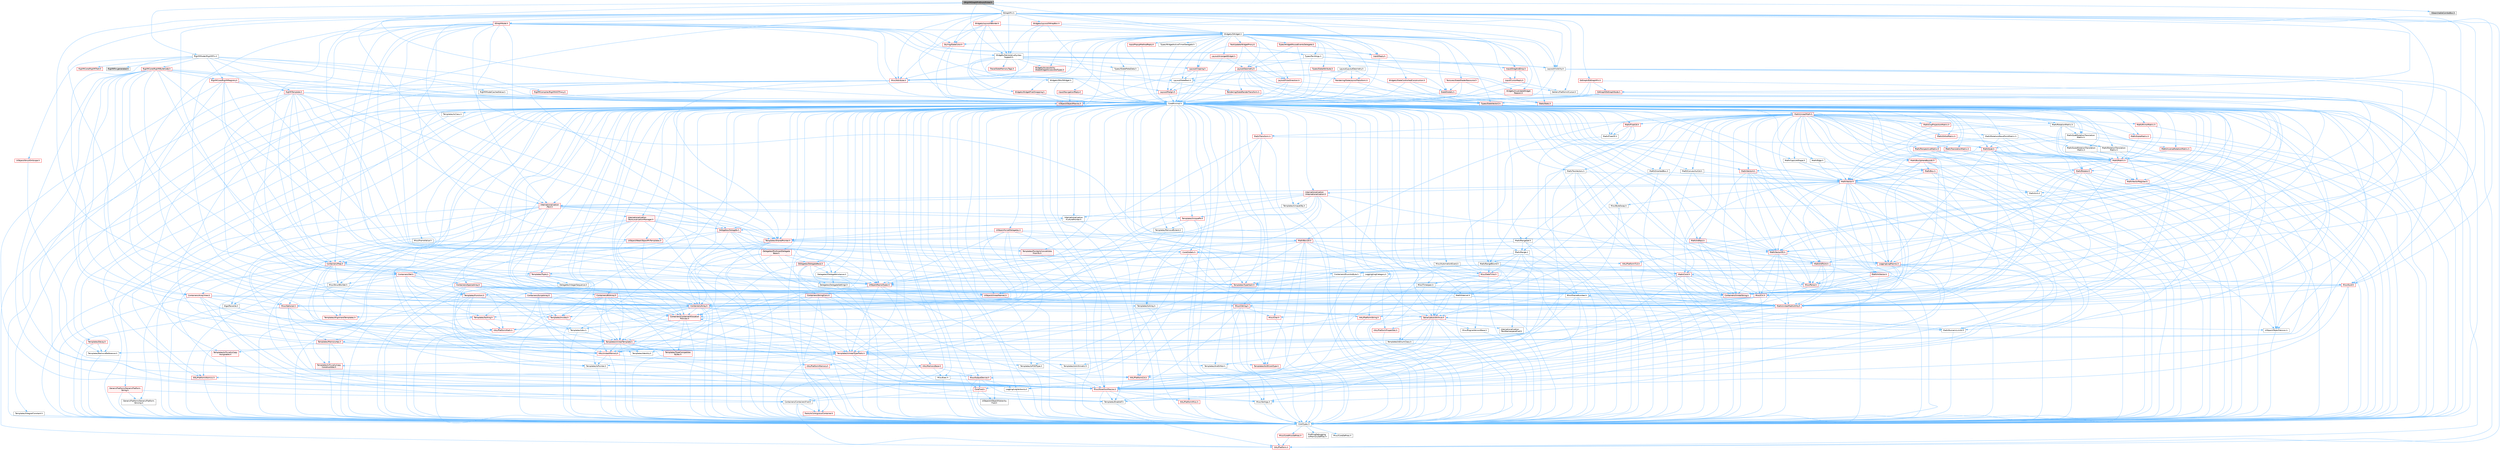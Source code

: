 digraph "SRigVMGraphPinEnumPicker.h"
{
 // INTERACTIVE_SVG=YES
 // LATEX_PDF_SIZE
  bgcolor="transparent";
  edge [fontname=Helvetica,fontsize=10,labelfontname=Helvetica,labelfontsize=10];
  node [fontname=Helvetica,fontsize=10,shape=box,height=0.2,width=0.4];
  Node1 [id="Node000001",label="SRigVMGraphPinEnumPicker.h",height=0.2,width=0.4,color="gray40", fillcolor="grey60", style="filled", fontcolor="black",tooltip=" "];
  Node1 -> Node2 [id="edge1_Node000001_Node000002",color="steelblue1",style="solid",tooltip=" "];
  Node2 [id="Node000002",label="CoreMinimal.h",height=0.2,width=0.4,color="grey40", fillcolor="white", style="filled",URL="$d7/d67/CoreMinimal_8h.html",tooltip=" "];
  Node2 -> Node3 [id="edge2_Node000002_Node000003",color="steelblue1",style="solid",tooltip=" "];
  Node3 [id="Node000003",label="CoreTypes.h",height=0.2,width=0.4,color="grey40", fillcolor="white", style="filled",URL="$dc/dec/CoreTypes_8h.html",tooltip=" "];
  Node3 -> Node4 [id="edge3_Node000003_Node000004",color="steelblue1",style="solid",tooltip=" "];
  Node4 [id="Node000004",label="HAL/Platform.h",height=0.2,width=0.4,color="red", fillcolor="#FFF0F0", style="filled",URL="$d9/dd0/Platform_8h.html",tooltip=" "];
  Node3 -> Node14 [id="edge4_Node000003_Node000014",color="steelblue1",style="solid",tooltip=" "];
  Node14 [id="Node000014",label="ProfilingDebugging\l/UMemoryDefines.h",height=0.2,width=0.4,color="grey40", fillcolor="white", style="filled",URL="$d2/da2/UMemoryDefines_8h.html",tooltip=" "];
  Node3 -> Node15 [id="edge5_Node000003_Node000015",color="steelblue1",style="solid",tooltip=" "];
  Node15 [id="Node000015",label="Misc/CoreMiscDefines.h",height=0.2,width=0.4,color="red", fillcolor="#FFF0F0", style="filled",URL="$da/d38/CoreMiscDefines_8h.html",tooltip=" "];
  Node15 -> Node4 [id="edge6_Node000015_Node000004",color="steelblue1",style="solid",tooltip=" "];
  Node3 -> Node16 [id="edge7_Node000003_Node000016",color="steelblue1",style="solid",tooltip=" "];
  Node16 [id="Node000016",label="Misc/CoreDefines.h",height=0.2,width=0.4,color="grey40", fillcolor="white", style="filled",URL="$d3/dd2/CoreDefines_8h.html",tooltip=" "];
  Node2 -> Node17 [id="edge8_Node000002_Node000017",color="steelblue1",style="solid",tooltip=" "];
  Node17 [id="Node000017",label="CoreFwd.h",height=0.2,width=0.4,color="red", fillcolor="#FFF0F0", style="filled",URL="$d1/d1e/CoreFwd_8h.html",tooltip=" "];
  Node17 -> Node3 [id="edge9_Node000017_Node000003",color="steelblue1",style="solid",tooltip=" "];
  Node17 -> Node18 [id="edge10_Node000017_Node000018",color="steelblue1",style="solid",tooltip=" "];
  Node18 [id="Node000018",label="Containers/ContainersFwd.h",height=0.2,width=0.4,color="grey40", fillcolor="white", style="filled",URL="$d4/d0a/ContainersFwd_8h.html",tooltip=" "];
  Node18 -> Node4 [id="edge11_Node000018_Node000004",color="steelblue1",style="solid",tooltip=" "];
  Node18 -> Node3 [id="edge12_Node000018_Node000003",color="steelblue1",style="solid",tooltip=" "];
  Node18 -> Node19 [id="edge13_Node000018_Node000019",color="steelblue1",style="solid",tooltip=" "];
  Node19 [id="Node000019",label="Traits/IsContiguousContainer.h",height=0.2,width=0.4,color="red", fillcolor="#FFF0F0", style="filled",URL="$d5/d3c/IsContiguousContainer_8h.html",tooltip=" "];
  Node19 -> Node3 [id="edge14_Node000019_Node000003",color="steelblue1",style="solid",tooltip=" "];
  Node17 -> Node23 [id="edge15_Node000017_Node000023",color="steelblue1",style="solid",tooltip=" "];
  Node23 [id="Node000023",label="UObject/UObjectHierarchy\lFwd.h",height=0.2,width=0.4,color="grey40", fillcolor="white", style="filled",URL="$d3/d13/UObjectHierarchyFwd_8h.html",tooltip=" "];
  Node2 -> Node23 [id="edge16_Node000002_Node000023",color="steelblue1",style="solid",tooltip=" "];
  Node2 -> Node18 [id="edge17_Node000002_Node000018",color="steelblue1",style="solid",tooltip=" "];
  Node2 -> Node24 [id="edge18_Node000002_Node000024",color="steelblue1",style="solid",tooltip=" "];
  Node24 [id="Node000024",label="Misc/VarArgs.h",height=0.2,width=0.4,color="grey40", fillcolor="white", style="filled",URL="$d5/d6f/VarArgs_8h.html",tooltip=" "];
  Node24 -> Node3 [id="edge19_Node000024_Node000003",color="steelblue1",style="solid",tooltip=" "];
  Node2 -> Node25 [id="edge20_Node000002_Node000025",color="steelblue1",style="solid",tooltip=" "];
  Node25 [id="Node000025",label="Logging/LogVerbosity.h",height=0.2,width=0.4,color="grey40", fillcolor="white", style="filled",URL="$d2/d8f/LogVerbosity_8h.html",tooltip=" "];
  Node25 -> Node3 [id="edge21_Node000025_Node000003",color="steelblue1",style="solid",tooltip=" "];
  Node2 -> Node26 [id="edge22_Node000002_Node000026",color="steelblue1",style="solid",tooltip=" "];
  Node26 [id="Node000026",label="Misc/OutputDevice.h",height=0.2,width=0.4,color="red", fillcolor="#FFF0F0", style="filled",URL="$d7/d32/OutputDevice_8h.html",tooltip=" "];
  Node26 -> Node17 [id="edge23_Node000026_Node000017",color="steelblue1",style="solid",tooltip=" "];
  Node26 -> Node3 [id="edge24_Node000026_Node000003",color="steelblue1",style="solid",tooltip=" "];
  Node26 -> Node25 [id="edge25_Node000026_Node000025",color="steelblue1",style="solid",tooltip=" "];
  Node26 -> Node24 [id="edge26_Node000026_Node000024",color="steelblue1",style="solid",tooltip=" "];
  Node2 -> Node32 [id="edge27_Node000002_Node000032",color="steelblue1",style="solid",tooltip=" "];
  Node32 [id="Node000032",label="HAL/PlatformCrt.h",height=0.2,width=0.4,color="red", fillcolor="#FFF0F0", style="filled",URL="$d8/d75/PlatformCrt_8h.html",tooltip=" "];
  Node2 -> Node42 [id="edge28_Node000002_Node000042",color="steelblue1",style="solid",tooltip=" "];
  Node42 [id="Node000042",label="HAL/PlatformMisc.h",height=0.2,width=0.4,color="red", fillcolor="#FFF0F0", style="filled",URL="$d0/df5/PlatformMisc_8h.html",tooltip=" "];
  Node42 -> Node3 [id="edge29_Node000042_Node000003",color="steelblue1",style="solid",tooltip=" "];
  Node2 -> Node61 [id="edge30_Node000002_Node000061",color="steelblue1",style="solid",tooltip=" "];
  Node61 [id="Node000061",label="Misc/AssertionMacros.h",height=0.2,width=0.4,color="red", fillcolor="#FFF0F0", style="filled",URL="$d0/dfa/AssertionMacros_8h.html",tooltip=" "];
  Node61 -> Node3 [id="edge31_Node000061_Node000003",color="steelblue1",style="solid",tooltip=" "];
  Node61 -> Node4 [id="edge32_Node000061_Node000004",color="steelblue1",style="solid",tooltip=" "];
  Node61 -> Node42 [id="edge33_Node000061_Node000042",color="steelblue1",style="solid",tooltip=" "];
  Node61 -> Node62 [id="edge34_Node000061_Node000062",color="steelblue1",style="solid",tooltip=" "];
  Node62 [id="Node000062",label="Templates/EnableIf.h",height=0.2,width=0.4,color="grey40", fillcolor="white", style="filled",URL="$d7/d60/EnableIf_8h.html",tooltip=" "];
  Node62 -> Node3 [id="edge35_Node000062_Node000003",color="steelblue1",style="solid",tooltip=" "];
  Node61 -> Node24 [id="edge36_Node000061_Node000024",color="steelblue1",style="solid",tooltip=" "];
  Node2 -> Node70 [id="edge37_Node000002_Node000070",color="steelblue1",style="solid",tooltip=" "];
  Node70 [id="Node000070",label="Templates/IsPointer.h",height=0.2,width=0.4,color="grey40", fillcolor="white", style="filled",URL="$d7/d05/IsPointer_8h.html",tooltip=" "];
  Node70 -> Node3 [id="edge38_Node000070_Node000003",color="steelblue1",style="solid",tooltip=" "];
  Node2 -> Node71 [id="edge39_Node000002_Node000071",color="steelblue1",style="solid",tooltip=" "];
  Node71 [id="Node000071",label="HAL/PlatformMemory.h",height=0.2,width=0.4,color="red", fillcolor="#FFF0F0", style="filled",URL="$de/d68/PlatformMemory_8h.html",tooltip=" "];
  Node71 -> Node3 [id="edge40_Node000071_Node000003",color="steelblue1",style="solid",tooltip=" "];
  Node2 -> Node54 [id="edge41_Node000002_Node000054",color="steelblue1",style="solid",tooltip=" "];
  Node54 [id="Node000054",label="HAL/PlatformAtomics.h",height=0.2,width=0.4,color="red", fillcolor="#FFF0F0", style="filled",URL="$d3/d36/PlatformAtomics_8h.html",tooltip=" "];
  Node54 -> Node3 [id="edge42_Node000054_Node000003",color="steelblue1",style="solid",tooltip=" "];
  Node2 -> Node76 [id="edge43_Node000002_Node000076",color="steelblue1",style="solid",tooltip=" "];
  Node76 [id="Node000076",label="Misc/Exec.h",height=0.2,width=0.4,color="grey40", fillcolor="white", style="filled",URL="$de/ddb/Exec_8h.html",tooltip=" "];
  Node76 -> Node3 [id="edge44_Node000076_Node000003",color="steelblue1",style="solid",tooltip=" "];
  Node76 -> Node61 [id="edge45_Node000076_Node000061",color="steelblue1",style="solid",tooltip=" "];
  Node2 -> Node77 [id="edge46_Node000002_Node000077",color="steelblue1",style="solid",tooltip=" "];
  Node77 [id="Node000077",label="HAL/MemoryBase.h",height=0.2,width=0.4,color="red", fillcolor="#FFF0F0", style="filled",URL="$d6/d9f/MemoryBase_8h.html",tooltip=" "];
  Node77 -> Node3 [id="edge47_Node000077_Node000003",color="steelblue1",style="solid",tooltip=" "];
  Node77 -> Node54 [id="edge48_Node000077_Node000054",color="steelblue1",style="solid",tooltip=" "];
  Node77 -> Node32 [id="edge49_Node000077_Node000032",color="steelblue1",style="solid",tooltip=" "];
  Node77 -> Node76 [id="edge50_Node000077_Node000076",color="steelblue1",style="solid",tooltip=" "];
  Node77 -> Node26 [id="edge51_Node000077_Node000026",color="steelblue1",style="solid",tooltip=" "];
  Node2 -> Node87 [id="edge52_Node000002_Node000087",color="steelblue1",style="solid",tooltip=" "];
  Node87 [id="Node000087",label="HAL/UnrealMemory.h",height=0.2,width=0.4,color="red", fillcolor="#FFF0F0", style="filled",URL="$d9/d96/UnrealMemory_8h.html",tooltip=" "];
  Node87 -> Node3 [id="edge53_Node000087_Node000003",color="steelblue1",style="solid",tooltip=" "];
  Node87 -> Node77 [id="edge54_Node000087_Node000077",color="steelblue1",style="solid",tooltip=" "];
  Node87 -> Node71 [id="edge55_Node000087_Node000071",color="steelblue1",style="solid",tooltip=" "];
  Node87 -> Node70 [id="edge56_Node000087_Node000070",color="steelblue1",style="solid",tooltip=" "];
  Node2 -> Node89 [id="edge57_Node000002_Node000089",color="steelblue1",style="solid",tooltip=" "];
  Node89 [id="Node000089",label="Templates/IsArithmetic.h",height=0.2,width=0.4,color="grey40", fillcolor="white", style="filled",URL="$d2/d5d/IsArithmetic_8h.html",tooltip=" "];
  Node89 -> Node3 [id="edge58_Node000089_Node000003",color="steelblue1",style="solid",tooltip=" "];
  Node2 -> Node83 [id="edge59_Node000002_Node000083",color="steelblue1",style="solid",tooltip=" "];
  Node83 [id="Node000083",label="Templates/AndOrNot.h",height=0.2,width=0.4,color="grey40", fillcolor="white", style="filled",URL="$db/d0a/AndOrNot_8h.html",tooltip=" "];
  Node83 -> Node3 [id="edge60_Node000083_Node000003",color="steelblue1",style="solid",tooltip=" "];
  Node2 -> Node90 [id="edge61_Node000002_Node000090",color="steelblue1",style="solid",tooltip=" "];
  Node90 [id="Node000090",label="Templates/IsPODType.h",height=0.2,width=0.4,color="grey40", fillcolor="white", style="filled",URL="$d7/db1/IsPODType_8h.html",tooltip=" "];
  Node90 -> Node3 [id="edge62_Node000090_Node000003",color="steelblue1",style="solid",tooltip=" "];
  Node2 -> Node91 [id="edge63_Node000002_Node000091",color="steelblue1",style="solid",tooltip=" "];
  Node91 [id="Node000091",label="Templates/IsUECoreType.h",height=0.2,width=0.4,color="red", fillcolor="#FFF0F0", style="filled",URL="$d1/db8/IsUECoreType_8h.html",tooltip=" "];
  Node91 -> Node3 [id="edge64_Node000091_Node000003",color="steelblue1",style="solid",tooltip=" "];
  Node2 -> Node84 [id="edge65_Node000002_Node000084",color="steelblue1",style="solid",tooltip=" "];
  Node84 [id="Node000084",label="Templates/IsTriviallyCopy\lConstructible.h",height=0.2,width=0.4,color="red", fillcolor="#FFF0F0", style="filled",URL="$d3/d78/IsTriviallyCopyConstructible_8h.html",tooltip=" "];
  Node84 -> Node3 [id="edge66_Node000084_Node000003",color="steelblue1",style="solid",tooltip=" "];
  Node2 -> Node92 [id="edge67_Node000002_Node000092",color="steelblue1",style="solid",tooltip=" "];
  Node92 [id="Node000092",label="Templates/UnrealTypeTraits.h",height=0.2,width=0.4,color="red", fillcolor="#FFF0F0", style="filled",URL="$d2/d2d/UnrealTypeTraits_8h.html",tooltip=" "];
  Node92 -> Node3 [id="edge68_Node000092_Node000003",color="steelblue1",style="solid",tooltip=" "];
  Node92 -> Node70 [id="edge69_Node000092_Node000070",color="steelblue1",style="solid",tooltip=" "];
  Node92 -> Node61 [id="edge70_Node000092_Node000061",color="steelblue1",style="solid",tooltip=" "];
  Node92 -> Node83 [id="edge71_Node000092_Node000083",color="steelblue1",style="solid",tooltip=" "];
  Node92 -> Node62 [id="edge72_Node000092_Node000062",color="steelblue1",style="solid",tooltip=" "];
  Node92 -> Node89 [id="edge73_Node000092_Node000089",color="steelblue1",style="solid",tooltip=" "];
  Node92 -> Node90 [id="edge74_Node000092_Node000090",color="steelblue1",style="solid",tooltip=" "];
  Node92 -> Node91 [id="edge75_Node000092_Node000091",color="steelblue1",style="solid",tooltip=" "];
  Node92 -> Node84 [id="edge76_Node000092_Node000084",color="steelblue1",style="solid",tooltip=" "];
  Node2 -> Node62 [id="edge77_Node000002_Node000062",color="steelblue1",style="solid",tooltip=" "];
  Node2 -> Node94 [id="edge78_Node000002_Node000094",color="steelblue1",style="solid",tooltip=" "];
  Node94 [id="Node000094",label="Templates/RemoveReference.h",height=0.2,width=0.4,color="grey40", fillcolor="white", style="filled",URL="$da/dbe/RemoveReference_8h.html",tooltip=" "];
  Node94 -> Node3 [id="edge79_Node000094_Node000003",color="steelblue1",style="solid",tooltip=" "];
  Node2 -> Node95 [id="edge80_Node000002_Node000095",color="steelblue1",style="solid",tooltip=" "];
  Node95 [id="Node000095",label="Templates/IntegralConstant.h",height=0.2,width=0.4,color="grey40", fillcolor="white", style="filled",URL="$db/d1b/IntegralConstant_8h.html",tooltip=" "];
  Node95 -> Node3 [id="edge81_Node000095_Node000003",color="steelblue1",style="solid",tooltip=" "];
  Node2 -> Node96 [id="edge82_Node000002_Node000096",color="steelblue1",style="solid",tooltip=" "];
  Node96 [id="Node000096",label="Templates/IsClass.h",height=0.2,width=0.4,color="grey40", fillcolor="white", style="filled",URL="$db/dcb/IsClass_8h.html",tooltip=" "];
  Node96 -> Node3 [id="edge83_Node000096_Node000003",color="steelblue1",style="solid",tooltip=" "];
  Node2 -> Node97 [id="edge84_Node000002_Node000097",color="steelblue1",style="solid",tooltip=" "];
  Node97 [id="Node000097",label="Templates/TypeCompatible\lBytes.h",height=0.2,width=0.4,color="red", fillcolor="#FFF0F0", style="filled",URL="$df/d0a/TypeCompatibleBytes_8h.html",tooltip=" "];
  Node97 -> Node3 [id="edge85_Node000097_Node000003",color="steelblue1",style="solid",tooltip=" "];
  Node2 -> Node19 [id="edge86_Node000002_Node000019",color="steelblue1",style="solid",tooltip=" "];
  Node2 -> Node98 [id="edge87_Node000002_Node000098",color="steelblue1",style="solid",tooltip=" "];
  Node98 [id="Node000098",label="Templates/UnrealTemplate.h",height=0.2,width=0.4,color="red", fillcolor="#FFF0F0", style="filled",URL="$d4/d24/UnrealTemplate_8h.html",tooltip=" "];
  Node98 -> Node3 [id="edge88_Node000098_Node000003",color="steelblue1",style="solid",tooltip=" "];
  Node98 -> Node70 [id="edge89_Node000098_Node000070",color="steelblue1",style="solid",tooltip=" "];
  Node98 -> Node87 [id="edge90_Node000098_Node000087",color="steelblue1",style="solid",tooltip=" "];
  Node98 -> Node92 [id="edge91_Node000098_Node000092",color="steelblue1",style="solid",tooltip=" "];
  Node98 -> Node94 [id="edge92_Node000098_Node000094",color="steelblue1",style="solid",tooltip=" "];
  Node98 -> Node97 [id="edge93_Node000098_Node000097",color="steelblue1",style="solid",tooltip=" "];
  Node98 -> Node65 [id="edge94_Node000098_Node000065",color="steelblue1",style="solid",tooltip=" "];
  Node65 [id="Node000065",label="Templates/Identity.h",height=0.2,width=0.4,color="grey40", fillcolor="white", style="filled",URL="$d0/dd5/Identity_8h.html",tooltip=" "];
  Node98 -> Node19 [id="edge95_Node000098_Node000019",color="steelblue1",style="solid",tooltip=" "];
  Node2 -> Node47 [id="edge96_Node000002_Node000047",color="steelblue1",style="solid",tooltip=" "];
  Node47 [id="Node000047",label="Math/NumericLimits.h",height=0.2,width=0.4,color="grey40", fillcolor="white", style="filled",URL="$df/d1b/NumericLimits_8h.html",tooltip=" "];
  Node47 -> Node3 [id="edge97_Node000047_Node000003",color="steelblue1",style="solid",tooltip=" "];
  Node2 -> Node102 [id="edge98_Node000002_Node000102",color="steelblue1",style="solid",tooltip=" "];
  Node102 [id="Node000102",label="HAL/PlatformMath.h",height=0.2,width=0.4,color="red", fillcolor="#FFF0F0", style="filled",URL="$dc/d53/PlatformMath_8h.html",tooltip=" "];
  Node102 -> Node3 [id="edge99_Node000102_Node000003",color="steelblue1",style="solid",tooltip=" "];
  Node2 -> Node85 [id="edge100_Node000002_Node000085",color="steelblue1",style="solid",tooltip=" "];
  Node85 [id="Node000085",label="Templates/IsTriviallyCopy\lAssignable.h",height=0.2,width=0.4,color="red", fillcolor="#FFF0F0", style="filled",URL="$d2/df2/IsTriviallyCopyAssignable_8h.html",tooltip=" "];
  Node85 -> Node3 [id="edge101_Node000085_Node000003",color="steelblue1",style="solid",tooltip=" "];
  Node2 -> Node110 [id="edge102_Node000002_Node000110",color="steelblue1",style="solid",tooltip=" "];
  Node110 [id="Node000110",label="Templates/MemoryOps.h",height=0.2,width=0.4,color="red", fillcolor="#FFF0F0", style="filled",URL="$db/dea/MemoryOps_8h.html",tooltip=" "];
  Node110 -> Node3 [id="edge103_Node000110_Node000003",color="steelblue1",style="solid",tooltip=" "];
  Node110 -> Node87 [id="edge104_Node000110_Node000087",color="steelblue1",style="solid",tooltip=" "];
  Node110 -> Node85 [id="edge105_Node000110_Node000085",color="steelblue1",style="solid",tooltip=" "];
  Node110 -> Node84 [id="edge106_Node000110_Node000084",color="steelblue1",style="solid",tooltip=" "];
  Node110 -> Node92 [id="edge107_Node000110_Node000092",color="steelblue1",style="solid",tooltip=" "];
  Node2 -> Node111 [id="edge108_Node000002_Node000111",color="steelblue1",style="solid",tooltip=" "];
  Node111 [id="Node000111",label="Containers/ContainerAllocation\lPolicies.h",height=0.2,width=0.4,color="red", fillcolor="#FFF0F0", style="filled",URL="$d7/dff/ContainerAllocationPolicies_8h.html",tooltip=" "];
  Node111 -> Node3 [id="edge109_Node000111_Node000003",color="steelblue1",style="solid",tooltip=" "];
  Node111 -> Node111 [id="edge110_Node000111_Node000111",color="steelblue1",style="solid",tooltip=" "];
  Node111 -> Node102 [id="edge111_Node000111_Node000102",color="steelblue1",style="solid",tooltip=" "];
  Node111 -> Node87 [id="edge112_Node000111_Node000087",color="steelblue1",style="solid",tooltip=" "];
  Node111 -> Node47 [id="edge113_Node000111_Node000047",color="steelblue1",style="solid",tooltip=" "];
  Node111 -> Node61 [id="edge114_Node000111_Node000061",color="steelblue1",style="solid",tooltip=" "];
  Node111 -> Node110 [id="edge115_Node000111_Node000110",color="steelblue1",style="solid",tooltip=" "];
  Node111 -> Node97 [id="edge116_Node000111_Node000097",color="steelblue1",style="solid",tooltip=" "];
  Node2 -> Node114 [id="edge117_Node000002_Node000114",color="steelblue1",style="solid",tooltip=" "];
  Node114 [id="Node000114",label="Templates/IsEnumClass.h",height=0.2,width=0.4,color="grey40", fillcolor="white", style="filled",URL="$d7/d15/IsEnumClass_8h.html",tooltip=" "];
  Node114 -> Node3 [id="edge118_Node000114_Node000003",color="steelblue1",style="solid",tooltip=" "];
  Node114 -> Node83 [id="edge119_Node000114_Node000083",color="steelblue1",style="solid",tooltip=" "];
  Node2 -> Node115 [id="edge120_Node000002_Node000115",color="steelblue1",style="solid",tooltip=" "];
  Node115 [id="Node000115",label="HAL/PlatformProperties.h",height=0.2,width=0.4,color="red", fillcolor="#FFF0F0", style="filled",URL="$d9/db0/PlatformProperties_8h.html",tooltip=" "];
  Node115 -> Node3 [id="edge121_Node000115_Node000003",color="steelblue1",style="solid",tooltip=" "];
  Node2 -> Node118 [id="edge122_Node000002_Node000118",color="steelblue1",style="solid",tooltip=" "];
  Node118 [id="Node000118",label="Misc/EngineVersionBase.h",height=0.2,width=0.4,color="grey40", fillcolor="white", style="filled",URL="$d5/d2b/EngineVersionBase_8h.html",tooltip=" "];
  Node118 -> Node3 [id="edge123_Node000118_Node000003",color="steelblue1",style="solid",tooltip=" "];
  Node2 -> Node119 [id="edge124_Node000002_Node000119",color="steelblue1",style="solid",tooltip=" "];
  Node119 [id="Node000119",label="Internationalization\l/TextNamespaceFwd.h",height=0.2,width=0.4,color="grey40", fillcolor="white", style="filled",URL="$d8/d97/TextNamespaceFwd_8h.html",tooltip=" "];
  Node119 -> Node3 [id="edge125_Node000119_Node000003",color="steelblue1",style="solid",tooltip=" "];
  Node2 -> Node120 [id="edge126_Node000002_Node000120",color="steelblue1",style="solid",tooltip=" "];
  Node120 [id="Node000120",label="Serialization/Archive.h",height=0.2,width=0.4,color="red", fillcolor="#FFF0F0", style="filled",URL="$d7/d3b/Archive_8h.html",tooltip=" "];
  Node120 -> Node17 [id="edge127_Node000120_Node000017",color="steelblue1",style="solid",tooltip=" "];
  Node120 -> Node3 [id="edge128_Node000120_Node000003",color="steelblue1",style="solid",tooltip=" "];
  Node120 -> Node115 [id="edge129_Node000120_Node000115",color="steelblue1",style="solid",tooltip=" "];
  Node120 -> Node119 [id="edge130_Node000120_Node000119",color="steelblue1",style="solid",tooltip=" "];
  Node120 -> Node61 [id="edge131_Node000120_Node000061",color="steelblue1",style="solid",tooltip=" "];
  Node120 -> Node118 [id="edge132_Node000120_Node000118",color="steelblue1",style="solid",tooltip=" "];
  Node120 -> Node24 [id="edge133_Node000120_Node000024",color="steelblue1",style="solid",tooltip=" "];
  Node120 -> Node62 [id="edge134_Node000120_Node000062",color="steelblue1",style="solid",tooltip=" "];
  Node120 -> Node114 [id="edge135_Node000120_Node000114",color="steelblue1",style="solid",tooltip=" "];
  Node120 -> Node98 [id="edge136_Node000120_Node000098",color="steelblue1",style="solid",tooltip=" "];
  Node120 -> Node123 [id="edge137_Node000120_Node000123",color="steelblue1",style="solid",tooltip=" "];
  Node123 [id="Node000123",label="UObject/ObjectVersion.h",height=0.2,width=0.4,color="grey40", fillcolor="white", style="filled",URL="$da/d63/ObjectVersion_8h.html",tooltip=" "];
  Node123 -> Node3 [id="edge138_Node000123_Node000003",color="steelblue1",style="solid",tooltip=" "];
  Node2 -> Node124 [id="edge139_Node000002_Node000124",color="steelblue1",style="solid",tooltip=" "];
  Node124 [id="Node000124",label="Templates/Less.h",height=0.2,width=0.4,color="grey40", fillcolor="white", style="filled",URL="$de/dc8/Less_8h.html",tooltip=" "];
  Node124 -> Node3 [id="edge140_Node000124_Node000003",color="steelblue1",style="solid",tooltip=" "];
  Node124 -> Node98 [id="edge141_Node000124_Node000098",color="steelblue1",style="solid",tooltip=" "];
  Node2 -> Node125 [id="edge142_Node000002_Node000125",color="steelblue1",style="solid",tooltip=" "];
  Node125 [id="Node000125",label="Templates/Sorting.h",height=0.2,width=0.4,color="red", fillcolor="#FFF0F0", style="filled",URL="$d3/d9e/Sorting_8h.html",tooltip=" "];
  Node125 -> Node3 [id="edge143_Node000125_Node000003",color="steelblue1",style="solid",tooltip=" "];
  Node125 -> Node102 [id="edge144_Node000125_Node000102",color="steelblue1",style="solid",tooltip=" "];
  Node125 -> Node124 [id="edge145_Node000125_Node000124",color="steelblue1",style="solid",tooltip=" "];
  Node2 -> Node136 [id="edge146_Node000002_Node000136",color="steelblue1",style="solid",tooltip=" "];
  Node136 [id="Node000136",label="Misc/Char.h",height=0.2,width=0.4,color="red", fillcolor="#FFF0F0", style="filled",URL="$d0/d58/Char_8h.html",tooltip=" "];
  Node136 -> Node3 [id="edge147_Node000136_Node000003",color="steelblue1",style="solid",tooltip=" "];
  Node2 -> Node139 [id="edge148_Node000002_Node000139",color="steelblue1",style="solid",tooltip=" "];
  Node139 [id="Node000139",label="GenericPlatform/GenericPlatform\lStricmp.h",height=0.2,width=0.4,color="grey40", fillcolor="white", style="filled",URL="$d2/d86/GenericPlatformStricmp_8h.html",tooltip=" "];
  Node139 -> Node3 [id="edge149_Node000139_Node000003",color="steelblue1",style="solid",tooltip=" "];
  Node2 -> Node140 [id="edge150_Node000002_Node000140",color="steelblue1",style="solid",tooltip=" "];
  Node140 [id="Node000140",label="GenericPlatform/GenericPlatform\lString.h",height=0.2,width=0.4,color="red", fillcolor="#FFF0F0", style="filled",URL="$dd/d20/GenericPlatformString_8h.html",tooltip=" "];
  Node140 -> Node3 [id="edge151_Node000140_Node000003",color="steelblue1",style="solid",tooltip=" "];
  Node140 -> Node139 [id="edge152_Node000140_Node000139",color="steelblue1",style="solid",tooltip=" "];
  Node140 -> Node62 [id="edge153_Node000140_Node000062",color="steelblue1",style="solid",tooltip=" "];
  Node2 -> Node73 [id="edge154_Node000002_Node000073",color="steelblue1",style="solid",tooltip=" "];
  Node73 [id="Node000073",label="HAL/PlatformString.h",height=0.2,width=0.4,color="red", fillcolor="#FFF0F0", style="filled",URL="$db/db5/PlatformString_8h.html",tooltip=" "];
  Node73 -> Node3 [id="edge155_Node000073_Node000003",color="steelblue1",style="solid",tooltip=" "];
  Node2 -> Node143 [id="edge156_Node000002_Node000143",color="steelblue1",style="solid",tooltip=" "];
  Node143 [id="Node000143",label="Misc/CString.h",height=0.2,width=0.4,color="red", fillcolor="#FFF0F0", style="filled",URL="$d2/d49/CString_8h.html",tooltip=" "];
  Node143 -> Node3 [id="edge157_Node000143_Node000003",color="steelblue1",style="solid",tooltip=" "];
  Node143 -> Node32 [id="edge158_Node000143_Node000032",color="steelblue1",style="solid",tooltip=" "];
  Node143 -> Node73 [id="edge159_Node000143_Node000073",color="steelblue1",style="solid",tooltip=" "];
  Node143 -> Node61 [id="edge160_Node000143_Node000061",color="steelblue1",style="solid",tooltip=" "];
  Node143 -> Node136 [id="edge161_Node000143_Node000136",color="steelblue1",style="solid",tooltip=" "];
  Node143 -> Node24 [id="edge162_Node000143_Node000024",color="steelblue1",style="solid",tooltip=" "];
  Node2 -> Node144 [id="edge163_Node000002_Node000144",color="steelblue1",style="solid",tooltip=" "];
  Node144 [id="Node000144",label="Misc/Crc.h",height=0.2,width=0.4,color="red", fillcolor="#FFF0F0", style="filled",URL="$d4/dd2/Crc_8h.html",tooltip=" "];
  Node144 -> Node3 [id="edge164_Node000144_Node000003",color="steelblue1",style="solid",tooltip=" "];
  Node144 -> Node73 [id="edge165_Node000144_Node000073",color="steelblue1",style="solid",tooltip=" "];
  Node144 -> Node61 [id="edge166_Node000144_Node000061",color="steelblue1",style="solid",tooltip=" "];
  Node144 -> Node143 [id="edge167_Node000144_Node000143",color="steelblue1",style="solid",tooltip=" "];
  Node144 -> Node136 [id="edge168_Node000144_Node000136",color="steelblue1",style="solid",tooltip=" "];
  Node144 -> Node92 [id="edge169_Node000144_Node000092",color="steelblue1",style="solid",tooltip=" "];
  Node2 -> Node135 [id="edge170_Node000002_Node000135",color="steelblue1",style="solid",tooltip=" "];
  Node135 [id="Node000135",label="Math/UnrealMathUtility.h",height=0.2,width=0.4,color="red", fillcolor="#FFF0F0", style="filled",URL="$db/db8/UnrealMathUtility_8h.html",tooltip=" "];
  Node135 -> Node3 [id="edge171_Node000135_Node000003",color="steelblue1",style="solid",tooltip=" "];
  Node135 -> Node61 [id="edge172_Node000135_Node000061",color="steelblue1",style="solid",tooltip=" "];
  Node135 -> Node102 [id="edge173_Node000135_Node000102",color="steelblue1",style="solid",tooltip=" "];
  Node135 -> Node65 [id="edge174_Node000135_Node000065",color="steelblue1",style="solid",tooltip=" "];
  Node2 -> Node145 [id="edge175_Node000002_Node000145",color="steelblue1",style="solid",tooltip=" "];
  Node145 [id="Node000145",label="Containers/UnrealString.h",height=0.2,width=0.4,color="red", fillcolor="#FFF0F0", style="filled",URL="$d5/dba/UnrealString_8h.html",tooltip=" "];
  Node2 -> Node149 [id="edge176_Node000002_Node000149",color="steelblue1",style="solid",tooltip=" "];
  Node149 [id="Node000149",label="Containers/Array.h",height=0.2,width=0.4,color="red", fillcolor="#FFF0F0", style="filled",URL="$df/dd0/Array_8h.html",tooltip=" "];
  Node149 -> Node3 [id="edge177_Node000149_Node000003",color="steelblue1",style="solid",tooltip=" "];
  Node149 -> Node61 [id="edge178_Node000149_Node000061",color="steelblue1",style="solid",tooltip=" "];
  Node149 -> Node87 [id="edge179_Node000149_Node000087",color="steelblue1",style="solid",tooltip=" "];
  Node149 -> Node92 [id="edge180_Node000149_Node000092",color="steelblue1",style="solid",tooltip=" "];
  Node149 -> Node98 [id="edge181_Node000149_Node000098",color="steelblue1",style="solid",tooltip=" "];
  Node149 -> Node111 [id="edge182_Node000149_Node000111",color="steelblue1",style="solid",tooltip=" "];
  Node149 -> Node120 [id="edge183_Node000149_Node000120",color="steelblue1",style="solid",tooltip=" "];
  Node149 -> Node128 [id="edge184_Node000149_Node000128",color="steelblue1",style="solid",tooltip=" "];
  Node128 [id="Node000128",label="Templates/Invoke.h",height=0.2,width=0.4,color="red", fillcolor="#FFF0F0", style="filled",URL="$d7/deb/Invoke_8h.html",tooltip=" "];
  Node128 -> Node3 [id="edge185_Node000128_Node000003",color="steelblue1",style="solid",tooltip=" "];
  Node128 -> Node98 [id="edge186_Node000128_Node000098",color="steelblue1",style="solid",tooltip=" "];
  Node149 -> Node124 [id="edge187_Node000149_Node000124",color="steelblue1",style="solid",tooltip=" "];
  Node149 -> Node125 [id="edge188_Node000149_Node000125",color="steelblue1",style="solid",tooltip=" "];
  Node149 -> Node172 [id="edge189_Node000149_Node000172",color="steelblue1",style="solid",tooltip=" "];
  Node172 [id="Node000172",label="Templates/AlignmentTemplates.h",height=0.2,width=0.4,color="red", fillcolor="#FFF0F0", style="filled",URL="$dd/d32/AlignmentTemplates_8h.html",tooltip=" "];
  Node172 -> Node3 [id="edge190_Node000172_Node000003",color="steelblue1",style="solid",tooltip=" "];
  Node172 -> Node70 [id="edge191_Node000172_Node000070",color="steelblue1",style="solid",tooltip=" "];
  Node2 -> Node173 [id="edge192_Node000002_Node000173",color="steelblue1",style="solid",tooltip=" "];
  Node173 [id="Node000173",label="Misc/FrameNumber.h",height=0.2,width=0.4,color="grey40", fillcolor="white", style="filled",URL="$dd/dbd/FrameNumber_8h.html",tooltip=" "];
  Node173 -> Node3 [id="edge193_Node000173_Node000003",color="steelblue1",style="solid",tooltip=" "];
  Node173 -> Node47 [id="edge194_Node000173_Node000047",color="steelblue1",style="solid",tooltip=" "];
  Node173 -> Node135 [id="edge195_Node000173_Node000135",color="steelblue1",style="solid",tooltip=" "];
  Node173 -> Node62 [id="edge196_Node000173_Node000062",color="steelblue1",style="solid",tooltip=" "];
  Node173 -> Node92 [id="edge197_Node000173_Node000092",color="steelblue1",style="solid",tooltip=" "];
  Node2 -> Node174 [id="edge198_Node000002_Node000174",color="steelblue1",style="solid",tooltip=" "];
  Node174 [id="Node000174",label="Misc/Timespan.h",height=0.2,width=0.4,color="grey40", fillcolor="white", style="filled",URL="$da/dd9/Timespan_8h.html",tooltip=" "];
  Node174 -> Node3 [id="edge199_Node000174_Node000003",color="steelblue1",style="solid",tooltip=" "];
  Node174 -> Node175 [id="edge200_Node000174_Node000175",color="steelblue1",style="solid",tooltip=" "];
  Node175 [id="Node000175",label="Math/Interval.h",height=0.2,width=0.4,color="grey40", fillcolor="white", style="filled",URL="$d1/d55/Interval_8h.html",tooltip=" "];
  Node175 -> Node3 [id="edge201_Node000175_Node000003",color="steelblue1",style="solid",tooltip=" "];
  Node175 -> Node89 [id="edge202_Node000175_Node000089",color="steelblue1",style="solid",tooltip=" "];
  Node175 -> Node92 [id="edge203_Node000175_Node000092",color="steelblue1",style="solid",tooltip=" "];
  Node175 -> Node47 [id="edge204_Node000175_Node000047",color="steelblue1",style="solid",tooltip=" "];
  Node175 -> Node135 [id="edge205_Node000175_Node000135",color="steelblue1",style="solid",tooltip=" "];
  Node174 -> Node135 [id="edge206_Node000174_Node000135",color="steelblue1",style="solid",tooltip=" "];
  Node174 -> Node61 [id="edge207_Node000174_Node000061",color="steelblue1",style="solid",tooltip=" "];
  Node2 -> Node176 [id="edge208_Node000002_Node000176",color="steelblue1",style="solid",tooltip=" "];
  Node176 [id="Node000176",label="Containers/StringConv.h",height=0.2,width=0.4,color="red", fillcolor="#FFF0F0", style="filled",URL="$d3/ddf/StringConv_8h.html",tooltip=" "];
  Node176 -> Node3 [id="edge209_Node000176_Node000003",color="steelblue1",style="solid",tooltip=" "];
  Node176 -> Node61 [id="edge210_Node000176_Node000061",color="steelblue1",style="solid",tooltip=" "];
  Node176 -> Node111 [id="edge211_Node000176_Node000111",color="steelblue1",style="solid",tooltip=" "];
  Node176 -> Node149 [id="edge212_Node000176_Node000149",color="steelblue1",style="solid",tooltip=" "];
  Node176 -> Node143 [id="edge213_Node000176_Node000143",color="steelblue1",style="solid",tooltip=" "];
  Node176 -> Node177 [id="edge214_Node000176_Node000177",color="steelblue1",style="solid",tooltip=" "];
  Node177 [id="Node000177",label="Templates/IsArray.h",height=0.2,width=0.4,color="grey40", fillcolor="white", style="filled",URL="$d8/d8d/IsArray_8h.html",tooltip=" "];
  Node177 -> Node3 [id="edge215_Node000177_Node000003",color="steelblue1",style="solid",tooltip=" "];
  Node176 -> Node98 [id="edge216_Node000176_Node000098",color="steelblue1",style="solid",tooltip=" "];
  Node176 -> Node92 [id="edge217_Node000176_Node000092",color="steelblue1",style="solid",tooltip=" "];
  Node176 -> Node19 [id="edge218_Node000176_Node000019",color="steelblue1",style="solid",tooltip=" "];
  Node2 -> Node178 [id="edge219_Node000002_Node000178",color="steelblue1",style="solid",tooltip=" "];
  Node178 [id="Node000178",label="UObject/UnrealNames.h",height=0.2,width=0.4,color="red", fillcolor="#FFF0F0", style="filled",URL="$d8/db1/UnrealNames_8h.html",tooltip=" "];
  Node178 -> Node3 [id="edge220_Node000178_Node000003",color="steelblue1",style="solid",tooltip=" "];
  Node2 -> Node180 [id="edge221_Node000002_Node000180",color="steelblue1",style="solid",tooltip=" "];
  Node180 [id="Node000180",label="UObject/NameTypes.h",height=0.2,width=0.4,color="red", fillcolor="#FFF0F0", style="filled",URL="$d6/d35/NameTypes_8h.html",tooltip=" "];
  Node180 -> Node3 [id="edge222_Node000180_Node000003",color="steelblue1",style="solid",tooltip=" "];
  Node180 -> Node61 [id="edge223_Node000180_Node000061",color="steelblue1",style="solid",tooltip=" "];
  Node180 -> Node87 [id="edge224_Node000180_Node000087",color="steelblue1",style="solid",tooltip=" "];
  Node180 -> Node92 [id="edge225_Node000180_Node000092",color="steelblue1",style="solid",tooltip=" "];
  Node180 -> Node98 [id="edge226_Node000180_Node000098",color="steelblue1",style="solid",tooltip=" "];
  Node180 -> Node145 [id="edge227_Node000180_Node000145",color="steelblue1",style="solid",tooltip=" "];
  Node180 -> Node176 [id="edge228_Node000180_Node000176",color="steelblue1",style="solid",tooltip=" "];
  Node180 -> Node178 [id="edge229_Node000180_Node000178",color="steelblue1",style="solid",tooltip=" "];
  Node2 -> Node188 [id="edge230_Node000002_Node000188",color="steelblue1",style="solid",tooltip=" "];
  Node188 [id="Node000188",label="Misc/Parse.h",height=0.2,width=0.4,color="red", fillcolor="#FFF0F0", style="filled",URL="$dc/d71/Parse_8h.html",tooltip=" "];
  Node188 -> Node145 [id="edge231_Node000188_Node000145",color="steelblue1",style="solid",tooltip=" "];
  Node188 -> Node3 [id="edge232_Node000188_Node000003",color="steelblue1",style="solid",tooltip=" "];
  Node188 -> Node32 [id="edge233_Node000188_Node000032",color="steelblue1",style="solid",tooltip=" "];
  Node188 -> Node189 [id="edge234_Node000188_Node000189",color="steelblue1",style="solid",tooltip=" "];
  Node189 [id="Node000189",label="Templates/Function.h",height=0.2,width=0.4,color="red", fillcolor="#FFF0F0", style="filled",URL="$df/df5/Function_8h.html",tooltip=" "];
  Node189 -> Node3 [id="edge235_Node000189_Node000003",color="steelblue1",style="solid",tooltip=" "];
  Node189 -> Node61 [id="edge236_Node000189_Node000061",color="steelblue1",style="solid",tooltip=" "];
  Node189 -> Node87 [id="edge237_Node000189_Node000087",color="steelblue1",style="solid",tooltip=" "];
  Node189 -> Node92 [id="edge238_Node000189_Node000092",color="steelblue1",style="solid",tooltip=" "];
  Node189 -> Node128 [id="edge239_Node000189_Node000128",color="steelblue1",style="solid",tooltip=" "];
  Node189 -> Node98 [id="edge240_Node000189_Node000098",color="steelblue1",style="solid",tooltip=" "];
  Node189 -> Node135 [id="edge241_Node000189_Node000135",color="steelblue1",style="solid",tooltip=" "];
  Node2 -> Node172 [id="edge242_Node000002_Node000172",color="steelblue1",style="solid",tooltip=" "];
  Node2 -> Node191 [id="edge243_Node000002_Node000191",color="steelblue1",style="solid",tooltip=" "];
  Node191 [id="Node000191",label="Misc/StructBuilder.h",height=0.2,width=0.4,color="grey40", fillcolor="white", style="filled",URL="$d9/db3/StructBuilder_8h.html",tooltip=" "];
  Node191 -> Node3 [id="edge244_Node000191_Node000003",color="steelblue1",style="solid",tooltip=" "];
  Node191 -> Node135 [id="edge245_Node000191_Node000135",color="steelblue1",style="solid",tooltip=" "];
  Node191 -> Node172 [id="edge246_Node000191_Node000172",color="steelblue1",style="solid",tooltip=" "];
  Node2 -> Node104 [id="edge247_Node000002_Node000104",color="steelblue1",style="solid",tooltip=" "];
  Node104 [id="Node000104",label="Templates/Decay.h",height=0.2,width=0.4,color="red", fillcolor="#FFF0F0", style="filled",URL="$dd/d0f/Decay_8h.html",tooltip=" "];
  Node104 -> Node3 [id="edge248_Node000104_Node000003",color="steelblue1",style="solid",tooltip=" "];
  Node104 -> Node94 [id="edge249_Node000104_Node000094",color="steelblue1",style="solid",tooltip=" "];
  Node2 -> Node192 [id="edge250_Node000002_Node000192",color="steelblue1",style="solid",tooltip=" "];
  Node192 [id="Node000192",label="Templates/PointerIsConvertible\lFromTo.h",height=0.2,width=0.4,color="red", fillcolor="#FFF0F0", style="filled",URL="$d6/d65/PointerIsConvertibleFromTo_8h.html",tooltip=" "];
  Node192 -> Node3 [id="edge251_Node000192_Node000003",color="steelblue1",style="solid",tooltip=" "];
  Node2 -> Node128 [id="edge252_Node000002_Node000128",color="steelblue1",style="solid",tooltip=" "];
  Node2 -> Node189 [id="edge253_Node000002_Node000189",color="steelblue1",style="solid",tooltip=" "];
  Node2 -> Node161 [id="edge254_Node000002_Node000161",color="steelblue1",style="solid",tooltip=" "];
  Node161 [id="Node000161",label="Templates/TypeHash.h",height=0.2,width=0.4,color="red", fillcolor="#FFF0F0", style="filled",URL="$d1/d62/TypeHash_8h.html",tooltip=" "];
  Node161 -> Node3 [id="edge255_Node000161_Node000003",color="steelblue1",style="solid",tooltip=" "];
  Node161 -> Node144 [id="edge256_Node000161_Node000144",color="steelblue1",style="solid",tooltip=" "];
  Node2 -> Node193 [id="edge257_Node000002_Node000193",color="steelblue1",style="solid",tooltip=" "];
  Node193 [id="Node000193",label="Containers/ScriptArray.h",height=0.2,width=0.4,color="red", fillcolor="#FFF0F0", style="filled",URL="$dc/daf/ScriptArray_8h.html",tooltip=" "];
  Node193 -> Node3 [id="edge258_Node000193_Node000003",color="steelblue1",style="solid",tooltip=" "];
  Node193 -> Node61 [id="edge259_Node000193_Node000061",color="steelblue1",style="solid",tooltip=" "];
  Node193 -> Node87 [id="edge260_Node000193_Node000087",color="steelblue1",style="solid",tooltip=" "];
  Node193 -> Node111 [id="edge261_Node000193_Node000111",color="steelblue1",style="solid",tooltip=" "];
  Node193 -> Node149 [id="edge262_Node000193_Node000149",color="steelblue1",style="solid",tooltip=" "];
  Node2 -> Node194 [id="edge263_Node000002_Node000194",color="steelblue1",style="solid",tooltip=" "];
  Node194 [id="Node000194",label="Containers/BitArray.h",height=0.2,width=0.4,color="red", fillcolor="#FFF0F0", style="filled",URL="$d1/de4/BitArray_8h.html",tooltip=" "];
  Node194 -> Node111 [id="edge264_Node000194_Node000111",color="steelblue1",style="solid",tooltip=" "];
  Node194 -> Node3 [id="edge265_Node000194_Node000003",color="steelblue1",style="solid",tooltip=" "];
  Node194 -> Node54 [id="edge266_Node000194_Node000054",color="steelblue1",style="solid",tooltip=" "];
  Node194 -> Node87 [id="edge267_Node000194_Node000087",color="steelblue1",style="solid",tooltip=" "];
  Node194 -> Node135 [id="edge268_Node000194_Node000135",color="steelblue1",style="solid",tooltip=" "];
  Node194 -> Node61 [id="edge269_Node000194_Node000061",color="steelblue1",style="solid",tooltip=" "];
  Node194 -> Node120 [id="edge270_Node000194_Node000120",color="steelblue1",style="solid",tooltip=" "];
  Node194 -> Node62 [id="edge271_Node000194_Node000062",color="steelblue1",style="solid",tooltip=" "];
  Node194 -> Node128 [id="edge272_Node000194_Node000128",color="steelblue1",style="solid",tooltip=" "];
  Node194 -> Node98 [id="edge273_Node000194_Node000098",color="steelblue1",style="solid",tooltip=" "];
  Node194 -> Node92 [id="edge274_Node000194_Node000092",color="steelblue1",style="solid",tooltip=" "];
  Node2 -> Node195 [id="edge275_Node000002_Node000195",color="steelblue1",style="solid",tooltip=" "];
  Node195 [id="Node000195",label="Containers/SparseArray.h",height=0.2,width=0.4,color="red", fillcolor="#FFF0F0", style="filled",URL="$d5/dbf/SparseArray_8h.html",tooltip=" "];
  Node195 -> Node3 [id="edge276_Node000195_Node000003",color="steelblue1",style="solid",tooltip=" "];
  Node195 -> Node61 [id="edge277_Node000195_Node000061",color="steelblue1",style="solid",tooltip=" "];
  Node195 -> Node87 [id="edge278_Node000195_Node000087",color="steelblue1",style="solid",tooltip=" "];
  Node195 -> Node92 [id="edge279_Node000195_Node000092",color="steelblue1",style="solid",tooltip=" "];
  Node195 -> Node98 [id="edge280_Node000195_Node000098",color="steelblue1",style="solid",tooltip=" "];
  Node195 -> Node111 [id="edge281_Node000195_Node000111",color="steelblue1",style="solid",tooltip=" "];
  Node195 -> Node124 [id="edge282_Node000195_Node000124",color="steelblue1",style="solid",tooltip=" "];
  Node195 -> Node149 [id="edge283_Node000195_Node000149",color="steelblue1",style="solid",tooltip=" "];
  Node195 -> Node135 [id="edge284_Node000195_Node000135",color="steelblue1",style="solid",tooltip=" "];
  Node195 -> Node193 [id="edge285_Node000195_Node000193",color="steelblue1",style="solid",tooltip=" "];
  Node195 -> Node194 [id="edge286_Node000195_Node000194",color="steelblue1",style="solid",tooltip=" "];
  Node195 -> Node145 [id="edge287_Node000195_Node000145",color="steelblue1",style="solid",tooltip=" "];
  Node2 -> Node211 [id="edge288_Node000002_Node000211",color="steelblue1",style="solid",tooltip=" "];
  Node211 [id="Node000211",label="Containers/Set.h",height=0.2,width=0.4,color="red", fillcolor="#FFF0F0", style="filled",URL="$d4/d45/Set_8h.html",tooltip=" "];
  Node211 -> Node111 [id="edge289_Node000211_Node000111",color="steelblue1",style="solid",tooltip=" "];
  Node211 -> Node195 [id="edge290_Node000211_Node000195",color="steelblue1",style="solid",tooltip=" "];
  Node211 -> Node18 [id="edge291_Node000211_Node000018",color="steelblue1",style="solid",tooltip=" "];
  Node211 -> Node135 [id="edge292_Node000211_Node000135",color="steelblue1",style="solid",tooltip=" "];
  Node211 -> Node61 [id="edge293_Node000211_Node000061",color="steelblue1",style="solid",tooltip=" "];
  Node211 -> Node191 [id="edge294_Node000211_Node000191",color="steelblue1",style="solid",tooltip=" "];
  Node211 -> Node189 [id="edge295_Node000211_Node000189",color="steelblue1",style="solid",tooltip=" "];
  Node211 -> Node125 [id="edge296_Node000211_Node000125",color="steelblue1",style="solid",tooltip=" "];
  Node211 -> Node161 [id="edge297_Node000211_Node000161",color="steelblue1",style="solid",tooltip=" "];
  Node211 -> Node98 [id="edge298_Node000211_Node000098",color="steelblue1",style="solid",tooltip=" "];
  Node2 -> Node214 [id="edge299_Node000002_Node000214",color="steelblue1",style="solid",tooltip=" "];
  Node214 [id="Node000214",label="Algo/Reverse.h",height=0.2,width=0.4,color="grey40", fillcolor="white", style="filled",URL="$d5/d93/Reverse_8h.html",tooltip=" "];
  Node214 -> Node3 [id="edge300_Node000214_Node000003",color="steelblue1",style="solid",tooltip=" "];
  Node214 -> Node98 [id="edge301_Node000214_Node000098",color="steelblue1",style="solid",tooltip=" "];
  Node2 -> Node215 [id="edge302_Node000002_Node000215",color="steelblue1",style="solid",tooltip=" "];
  Node215 [id="Node000215",label="Containers/Map.h",height=0.2,width=0.4,color="red", fillcolor="#FFF0F0", style="filled",URL="$df/d79/Map_8h.html",tooltip=" "];
  Node215 -> Node3 [id="edge303_Node000215_Node000003",color="steelblue1",style="solid",tooltip=" "];
  Node215 -> Node214 [id="edge304_Node000215_Node000214",color="steelblue1",style="solid",tooltip=" "];
  Node215 -> Node211 [id="edge305_Node000215_Node000211",color="steelblue1",style="solid",tooltip=" "];
  Node215 -> Node145 [id="edge306_Node000215_Node000145",color="steelblue1",style="solid",tooltip=" "];
  Node215 -> Node61 [id="edge307_Node000215_Node000061",color="steelblue1",style="solid",tooltip=" "];
  Node215 -> Node191 [id="edge308_Node000215_Node000191",color="steelblue1",style="solid",tooltip=" "];
  Node215 -> Node189 [id="edge309_Node000215_Node000189",color="steelblue1",style="solid",tooltip=" "];
  Node215 -> Node125 [id="edge310_Node000215_Node000125",color="steelblue1",style="solid",tooltip=" "];
  Node215 -> Node216 [id="edge311_Node000215_Node000216",color="steelblue1",style="solid",tooltip=" "];
  Node216 [id="Node000216",label="Templates/Tuple.h",height=0.2,width=0.4,color="red", fillcolor="#FFF0F0", style="filled",URL="$d2/d4f/Tuple_8h.html",tooltip=" "];
  Node216 -> Node3 [id="edge312_Node000216_Node000003",color="steelblue1",style="solid",tooltip=" "];
  Node216 -> Node98 [id="edge313_Node000216_Node000098",color="steelblue1",style="solid",tooltip=" "];
  Node216 -> Node217 [id="edge314_Node000216_Node000217",color="steelblue1",style="solid",tooltip=" "];
  Node217 [id="Node000217",label="Delegates/IntegerSequence.h",height=0.2,width=0.4,color="grey40", fillcolor="white", style="filled",URL="$d2/dcc/IntegerSequence_8h.html",tooltip=" "];
  Node217 -> Node3 [id="edge315_Node000217_Node000003",color="steelblue1",style="solid",tooltip=" "];
  Node216 -> Node128 [id="edge316_Node000216_Node000128",color="steelblue1",style="solid",tooltip=" "];
  Node216 -> Node161 [id="edge317_Node000216_Node000161",color="steelblue1",style="solid",tooltip=" "];
  Node215 -> Node98 [id="edge318_Node000215_Node000098",color="steelblue1",style="solid",tooltip=" "];
  Node215 -> Node92 [id="edge319_Node000215_Node000092",color="steelblue1",style="solid",tooltip=" "];
  Node2 -> Node219 [id="edge320_Node000002_Node000219",color="steelblue1",style="solid",tooltip=" "];
  Node219 [id="Node000219",label="Math/IntPoint.h",height=0.2,width=0.4,color="red", fillcolor="#FFF0F0", style="filled",URL="$d3/df7/IntPoint_8h.html",tooltip=" "];
  Node219 -> Node3 [id="edge321_Node000219_Node000003",color="steelblue1",style="solid",tooltip=" "];
  Node219 -> Node61 [id="edge322_Node000219_Node000061",color="steelblue1",style="solid",tooltip=" "];
  Node219 -> Node188 [id="edge323_Node000219_Node000188",color="steelblue1",style="solid",tooltip=" "];
  Node219 -> Node135 [id="edge324_Node000219_Node000135",color="steelblue1",style="solid",tooltip=" "];
  Node219 -> Node145 [id="edge325_Node000219_Node000145",color="steelblue1",style="solid",tooltip=" "];
  Node219 -> Node161 [id="edge326_Node000219_Node000161",color="steelblue1",style="solid",tooltip=" "];
  Node2 -> Node221 [id="edge327_Node000002_Node000221",color="steelblue1",style="solid",tooltip=" "];
  Node221 [id="Node000221",label="Math/IntVector.h",height=0.2,width=0.4,color="red", fillcolor="#FFF0F0", style="filled",URL="$d7/d44/IntVector_8h.html",tooltip=" "];
  Node221 -> Node3 [id="edge328_Node000221_Node000003",color="steelblue1",style="solid",tooltip=" "];
  Node221 -> Node144 [id="edge329_Node000221_Node000144",color="steelblue1",style="solid",tooltip=" "];
  Node221 -> Node188 [id="edge330_Node000221_Node000188",color="steelblue1",style="solid",tooltip=" "];
  Node221 -> Node135 [id="edge331_Node000221_Node000135",color="steelblue1",style="solid",tooltip=" "];
  Node221 -> Node145 [id="edge332_Node000221_Node000145",color="steelblue1",style="solid",tooltip=" "];
  Node2 -> Node222 [id="edge333_Node000002_Node000222",color="steelblue1",style="solid",tooltip=" "];
  Node222 [id="Node000222",label="Logging/LogCategory.h",height=0.2,width=0.4,color="grey40", fillcolor="white", style="filled",URL="$d9/d36/LogCategory_8h.html",tooltip=" "];
  Node222 -> Node3 [id="edge334_Node000222_Node000003",color="steelblue1",style="solid",tooltip=" "];
  Node222 -> Node25 [id="edge335_Node000222_Node000025",color="steelblue1",style="solid",tooltip=" "];
  Node222 -> Node180 [id="edge336_Node000222_Node000180",color="steelblue1",style="solid",tooltip=" "];
  Node2 -> Node223 [id="edge337_Node000002_Node000223",color="steelblue1",style="solid",tooltip=" "];
  Node223 [id="Node000223",label="Logging/LogMacros.h",height=0.2,width=0.4,color="red", fillcolor="#FFF0F0", style="filled",URL="$d0/d16/LogMacros_8h.html",tooltip=" "];
  Node223 -> Node145 [id="edge338_Node000223_Node000145",color="steelblue1",style="solid",tooltip=" "];
  Node223 -> Node3 [id="edge339_Node000223_Node000003",color="steelblue1",style="solid",tooltip=" "];
  Node223 -> Node222 [id="edge340_Node000223_Node000222",color="steelblue1",style="solid",tooltip=" "];
  Node223 -> Node25 [id="edge341_Node000223_Node000025",color="steelblue1",style="solid",tooltip=" "];
  Node223 -> Node61 [id="edge342_Node000223_Node000061",color="steelblue1",style="solid",tooltip=" "];
  Node223 -> Node24 [id="edge343_Node000223_Node000024",color="steelblue1",style="solid",tooltip=" "];
  Node223 -> Node62 [id="edge344_Node000223_Node000062",color="steelblue1",style="solid",tooltip=" "];
  Node2 -> Node226 [id="edge345_Node000002_Node000226",color="steelblue1",style="solid",tooltip=" "];
  Node226 [id="Node000226",label="Math/Vector2D.h",height=0.2,width=0.4,color="red", fillcolor="#FFF0F0", style="filled",URL="$d3/db0/Vector2D_8h.html",tooltip=" "];
  Node226 -> Node3 [id="edge346_Node000226_Node000003",color="steelblue1",style="solid",tooltip=" "];
  Node226 -> Node61 [id="edge347_Node000226_Node000061",color="steelblue1",style="solid",tooltip=" "];
  Node226 -> Node144 [id="edge348_Node000226_Node000144",color="steelblue1",style="solid",tooltip=" "];
  Node226 -> Node135 [id="edge349_Node000226_Node000135",color="steelblue1",style="solid",tooltip=" "];
  Node226 -> Node145 [id="edge350_Node000226_Node000145",color="steelblue1",style="solid",tooltip=" "];
  Node226 -> Node188 [id="edge351_Node000226_Node000188",color="steelblue1",style="solid",tooltip=" "];
  Node226 -> Node219 [id="edge352_Node000226_Node000219",color="steelblue1",style="solid",tooltip=" "];
  Node226 -> Node223 [id="edge353_Node000226_Node000223",color="steelblue1",style="solid",tooltip=" "];
  Node2 -> Node230 [id="edge354_Node000002_Node000230",color="steelblue1",style="solid",tooltip=" "];
  Node230 [id="Node000230",label="Math/IntRect.h",height=0.2,width=0.4,color="red", fillcolor="#FFF0F0", style="filled",URL="$d7/d53/IntRect_8h.html",tooltip=" "];
  Node230 -> Node3 [id="edge355_Node000230_Node000003",color="steelblue1",style="solid",tooltip=" "];
  Node230 -> Node135 [id="edge356_Node000230_Node000135",color="steelblue1",style="solid",tooltip=" "];
  Node230 -> Node145 [id="edge357_Node000230_Node000145",color="steelblue1",style="solid",tooltip=" "];
  Node230 -> Node219 [id="edge358_Node000230_Node000219",color="steelblue1",style="solid",tooltip=" "];
  Node230 -> Node226 [id="edge359_Node000230_Node000226",color="steelblue1",style="solid",tooltip=" "];
  Node2 -> Node231 [id="edge360_Node000002_Node000231",color="steelblue1",style="solid",tooltip=" "];
  Node231 [id="Node000231",label="Misc/ByteSwap.h",height=0.2,width=0.4,color="grey40", fillcolor="white", style="filled",URL="$dc/dd7/ByteSwap_8h.html",tooltip=" "];
  Node231 -> Node3 [id="edge361_Node000231_Node000003",color="steelblue1",style="solid",tooltip=" "];
  Node231 -> Node32 [id="edge362_Node000231_Node000032",color="steelblue1",style="solid",tooltip=" "];
  Node2 -> Node160 [id="edge363_Node000002_Node000160",color="steelblue1",style="solid",tooltip=" "];
  Node160 [id="Node000160",label="Containers/EnumAsByte.h",height=0.2,width=0.4,color="grey40", fillcolor="white", style="filled",URL="$d6/d9a/EnumAsByte_8h.html",tooltip=" "];
  Node160 -> Node3 [id="edge364_Node000160_Node000003",color="steelblue1",style="solid",tooltip=" "];
  Node160 -> Node90 [id="edge365_Node000160_Node000090",color="steelblue1",style="solid",tooltip=" "];
  Node160 -> Node161 [id="edge366_Node000160_Node000161",color="steelblue1",style="solid",tooltip=" "];
  Node2 -> Node232 [id="edge367_Node000002_Node000232",color="steelblue1",style="solid",tooltip=" "];
  Node232 [id="Node000232",label="HAL/PlatformTLS.h",height=0.2,width=0.4,color="red", fillcolor="#FFF0F0", style="filled",URL="$d0/def/PlatformTLS_8h.html",tooltip=" "];
  Node232 -> Node3 [id="edge368_Node000232_Node000003",color="steelblue1",style="solid",tooltip=" "];
  Node2 -> Node235 [id="edge369_Node000002_Node000235",color="steelblue1",style="solid",tooltip=" "];
  Node235 [id="Node000235",label="CoreGlobals.h",height=0.2,width=0.4,color="red", fillcolor="#FFF0F0", style="filled",URL="$d5/d8c/CoreGlobals_8h.html",tooltip=" "];
  Node235 -> Node145 [id="edge370_Node000235_Node000145",color="steelblue1",style="solid",tooltip=" "];
  Node235 -> Node3 [id="edge371_Node000235_Node000003",color="steelblue1",style="solid",tooltip=" "];
  Node235 -> Node232 [id="edge372_Node000235_Node000232",color="steelblue1",style="solid",tooltip=" "];
  Node235 -> Node223 [id="edge373_Node000235_Node000223",color="steelblue1",style="solid",tooltip=" "];
  Node235 -> Node26 [id="edge374_Node000235_Node000026",color="steelblue1",style="solid",tooltip=" "];
  Node235 -> Node180 [id="edge375_Node000235_Node000180",color="steelblue1",style="solid",tooltip=" "];
  Node2 -> Node236 [id="edge376_Node000002_Node000236",color="steelblue1",style="solid",tooltip=" "];
  Node236 [id="Node000236",label="Templates/SharedPointer.h",height=0.2,width=0.4,color="red", fillcolor="#FFF0F0", style="filled",URL="$d2/d17/SharedPointer_8h.html",tooltip=" "];
  Node236 -> Node3 [id="edge377_Node000236_Node000003",color="steelblue1",style="solid",tooltip=" "];
  Node236 -> Node192 [id="edge378_Node000236_Node000192",color="steelblue1",style="solid",tooltip=" "];
  Node236 -> Node61 [id="edge379_Node000236_Node000061",color="steelblue1",style="solid",tooltip=" "];
  Node236 -> Node87 [id="edge380_Node000236_Node000087",color="steelblue1",style="solid",tooltip=" "];
  Node236 -> Node149 [id="edge381_Node000236_Node000149",color="steelblue1",style="solid",tooltip=" "];
  Node236 -> Node215 [id="edge382_Node000236_Node000215",color="steelblue1",style="solid",tooltip=" "];
  Node236 -> Node235 [id="edge383_Node000236_Node000235",color="steelblue1",style="solid",tooltip=" "];
  Node2 -> Node241 [id="edge384_Node000002_Node000241",color="steelblue1",style="solid",tooltip=" "];
  Node241 [id="Node000241",label="Internationalization\l/CulturePointer.h",height=0.2,width=0.4,color="grey40", fillcolor="white", style="filled",URL="$d6/dbe/CulturePointer_8h.html",tooltip=" "];
  Node241 -> Node3 [id="edge385_Node000241_Node000003",color="steelblue1",style="solid",tooltip=" "];
  Node241 -> Node236 [id="edge386_Node000241_Node000236",color="steelblue1",style="solid",tooltip=" "];
  Node2 -> Node242 [id="edge387_Node000002_Node000242",color="steelblue1",style="solid",tooltip=" "];
  Node242 [id="Node000242",label="UObject/WeakObjectPtrTemplates.h",height=0.2,width=0.4,color="red", fillcolor="#FFF0F0", style="filled",URL="$d8/d3b/WeakObjectPtrTemplates_8h.html",tooltip=" "];
  Node242 -> Node3 [id="edge388_Node000242_Node000003",color="steelblue1",style="solid",tooltip=" "];
  Node242 -> Node215 [id="edge389_Node000242_Node000215",color="steelblue1",style="solid",tooltip=" "];
  Node2 -> Node245 [id="edge390_Node000002_Node000245",color="steelblue1",style="solid",tooltip=" "];
  Node245 [id="Node000245",label="Delegates/DelegateSettings.h",height=0.2,width=0.4,color="grey40", fillcolor="white", style="filled",URL="$d0/d97/DelegateSettings_8h.html",tooltip=" "];
  Node245 -> Node3 [id="edge391_Node000245_Node000003",color="steelblue1",style="solid",tooltip=" "];
  Node2 -> Node246 [id="edge392_Node000002_Node000246",color="steelblue1",style="solid",tooltip=" "];
  Node246 [id="Node000246",label="Delegates/IDelegateInstance.h",height=0.2,width=0.4,color="grey40", fillcolor="white", style="filled",URL="$d2/d10/IDelegateInstance_8h.html",tooltip=" "];
  Node246 -> Node3 [id="edge393_Node000246_Node000003",color="steelblue1",style="solid",tooltip=" "];
  Node246 -> Node161 [id="edge394_Node000246_Node000161",color="steelblue1",style="solid",tooltip=" "];
  Node246 -> Node180 [id="edge395_Node000246_Node000180",color="steelblue1",style="solid",tooltip=" "];
  Node246 -> Node245 [id="edge396_Node000246_Node000245",color="steelblue1",style="solid",tooltip=" "];
  Node2 -> Node247 [id="edge397_Node000002_Node000247",color="steelblue1",style="solid",tooltip=" "];
  Node247 [id="Node000247",label="Delegates/DelegateBase.h",height=0.2,width=0.4,color="red", fillcolor="#FFF0F0", style="filled",URL="$da/d67/DelegateBase_8h.html",tooltip=" "];
  Node247 -> Node3 [id="edge398_Node000247_Node000003",color="steelblue1",style="solid",tooltip=" "];
  Node247 -> Node111 [id="edge399_Node000247_Node000111",color="steelblue1",style="solid",tooltip=" "];
  Node247 -> Node135 [id="edge400_Node000247_Node000135",color="steelblue1",style="solid",tooltip=" "];
  Node247 -> Node180 [id="edge401_Node000247_Node000180",color="steelblue1",style="solid",tooltip=" "];
  Node247 -> Node245 [id="edge402_Node000247_Node000245",color="steelblue1",style="solid",tooltip=" "];
  Node247 -> Node246 [id="edge403_Node000247_Node000246",color="steelblue1",style="solid",tooltip=" "];
  Node2 -> Node255 [id="edge404_Node000002_Node000255",color="steelblue1",style="solid",tooltip=" "];
  Node255 [id="Node000255",label="Delegates/MulticastDelegate\lBase.h",height=0.2,width=0.4,color="red", fillcolor="#FFF0F0", style="filled",URL="$db/d16/MulticastDelegateBase_8h.html",tooltip=" "];
  Node255 -> Node3 [id="edge405_Node000255_Node000003",color="steelblue1",style="solid",tooltip=" "];
  Node255 -> Node111 [id="edge406_Node000255_Node000111",color="steelblue1",style="solid",tooltip=" "];
  Node255 -> Node149 [id="edge407_Node000255_Node000149",color="steelblue1",style="solid",tooltip=" "];
  Node255 -> Node135 [id="edge408_Node000255_Node000135",color="steelblue1",style="solid",tooltip=" "];
  Node255 -> Node246 [id="edge409_Node000255_Node000246",color="steelblue1",style="solid",tooltip=" "];
  Node255 -> Node247 [id="edge410_Node000255_Node000247",color="steelblue1",style="solid",tooltip=" "];
  Node2 -> Node217 [id="edge411_Node000002_Node000217",color="steelblue1",style="solid",tooltip=" "];
  Node2 -> Node216 [id="edge412_Node000002_Node000216",color="steelblue1",style="solid",tooltip=" "];
  Node2 -> Node256 [id="edge413_Node000002_Node000256",color="steelblue1",style="solid",tooltip=" "];
  Node256 [id="Node000256",label="UObject/ScriptDelegates.h",height=0.2,width=0.4,color="red", fillcolor="#FFF0F0", style="filled",URL="$de/d81/ScriptDelegates_8h.html",tooltip=" "];
  Node256 -> Node149 [id="edge414_Node000256_Node000149",color="steelblue1",style="solid",tooltip=" "];
  Node256 -> Node111 [id="edge415_Node000256_Node000111",color="steelblue1",style="solid",tooltip=" "];
  Node256 -> Node145 [id="edge416_Node000256_Node000145",color="steelblue1",style="solid",tooltip=" "];
  Node256 -> Node61 [id="edge417_Node000256_Node000061",color="steelblue1",style="solid",tooltip=" "];
  Node256 -> Node236 [id="edge418_Node000256_Node000236",color="steelblue1",style="solid",tooltip=" "];
  Node256 -> Node161 [id="edge419_Node000256_Node000161",color="steelblue1",style="solid",tooltip=" "];
  Node256 -> Node92 [id="edge420_Node000256_Node000092",color="steelblue1",style="solid",tooltip=" "];
  Node256 -> Node180 [id="edge421_Node000256_Node000180",color="steelblue1",style="solid",tooltip=" "];
  Node2 -> Node258 [id="edge422_Node000002_Node000258",color="steelblue1",style="solid",tooltip=" "];
  Node258 [id="Node000258",label="Delegates/Delegate.h",height=0.2,width=0.4,color="red", fillcolor="#FFF0F0", style="filled",URL="$d4/d80/Delegate_8h.html",tooltip=" "];
  Node258 -> Node3 [id="edge423_Node000258_Node000003",color="steelblue1",style="solid",tooltip=" "];
  Node258 -> Node61 [id="edge424_Node000258_Node000061",color="steelblue1",style="solid",tooltip=" "];
  Node258 -> Node180 [id="edge425_Node000258_Node000180",color="steelblue1",style="solid",tooltip=" "];
  Node258 -> Node236 [id="edge426_Node000258_Node000236",color="steelblue1",style="solid",tooltip=" "];
  Node258 -> Node242 [id="edge427_Node000258_Node000242",color="steelblue1",style="solid",tooltip=" "];
  Node258 -> Node255 [id="edge428_Node000258_Node000255",color="steelblue1",style="solid",tooltip=" "];
  Node258 -> Node217 [id="edge429_Node000258_Node000217",color="steelblue1",style="solid",tooltip=" "];
  Node2 -> Node263 [id="edge430_Node000002_Node000263",color="steelblue1",style="solid",tooltip=" "];
  Node263 [id="Node000263",label="Internationalization\l/TextLocalizationManager.h",height=0.2,width=0.4,color="red", fillcolor="#FFF0F0", style="filled",URL="$d5/d2e/TextLocalizationManager_8h.html",tooltip=" "];
  Node263 -> Node149 [id="edge431_Node000263_Node000149",color="steelblue1",style="solid",tooltip=" "];
  Node263 -> Node187 [id="edge432_Node000263_Node000187",color="steelblue1",style="solid",tooltip=" "];
  Node187 [id="Node000187",label="Containers/ArrayView.h",height=0.2,width=0.4,color="red", fillcolor="#FFF0F0", style="filled",URL="$d7/df4/ArrayView_8h.html",tooltip=" "];
  Node187 -> Node3 [id="edge433_Node000187_Node000003",color="steelblue1",style="solid",tooltip=" "];
  Node187 -> Node18 [id="edge434_Node000187_Node000018",color="steelblue1",style="solid",tooltip=" "];
  Node187 -> Node61 [id="edge435_Node000187_Node000061",color="steelblue1",style="solid",tooltip=" "];
  Node187 -> Node128 [id="edge436_Node000187_Node000128",color="steelblue1",style="solid",tooltip=" "];
  Node187 -> Node92 [id="edge437_Node000187_Node000092",color="steelblue1",style="solid",tooltip=" "];
  Node187 -> Node149 [id="edge438_Node000187_Node000149",color="steelblue1",style="solid",tooltip=" "];
  Node187 -> Node135 [id="edge439_Node000187_Node000135",color="steelblue1",style="solid",tooltip=" "];
  Node263 -> Node111 [id="edge440_Node000263_Node000111",color="steelblue1",style="solid",tooltip=" "];
  Node263 -> Node215 [id="edge441_Node000263_Node000215",color="steelblue1",style="solid",tooltip=" "];
  Node263 -> Node211 [id="edge442_Node000263_Node000211",color="steelblue1",style="solid",tooltip=" "];
  Node263 -> Node145 [id="edge443_Node000263_Node000145",color="steelblue1",style="solid",tooltip=" "];
  Node263 -> Node3 [id="edge444_Node000263_Node000003",color="steelblue1",style="solid",tooltip=" "];
  Node263 -> Node258 [id="edge445_Node000263_Node000258",color="steelblue1",style="solid",tooltip=" "];
  Node263 -> Node144 [id="edge446_Node000263_Node000144",color="steelblue1",style="solid",tooltip=" "];
  Node263 -> Node189 [id="edge447_Node000263_Node000189",color="steelblue1",style="solid",tooltip=" "];
  Node263 -> Node236 [id="edge448_Node000263_Node000236",color="steelblue1",style="solid",tooltip=" "];
  Node2 -> Node204 [id="edge449_Node000002_Node000204",color="steelblue1",style="solid",tooltip=" "];
  Node204 [id="Node000204",label="Misc/Optional.h",height=0.2,width=0.4,color="red", fillcolor="#FFF0F0", style="filled",URL="$d2/dae/Optional_8h.html",tooltip=" "];
  Node204 -> Node3 [id="edge450_Node000204_Node000003",color="steelblue1",style="solid",tooltip=" "];
  Node204 -> Node61 [id="edge451_Node000204_Node000061",color="steelblue1",style="solid",tooltip=" "];
  Node204 -> Node110 [id="edge452_Node000204_Node000110",color="steelblue1",style="solid",tooltip=" "];
  Node204 -> Node98 [id="edge453_Node000204_Node000098",color="steelblue1",style="solid",tooltip=" "];
  Node204 -> Node120 [id="edge454_Node000204_Node000120",color="steelblue1",style="solid",tooltip=" "];
  Node2 -> Node177 [id="edge455_Node000002_Node000177",color="steelblue1",style="solid",tooltip=" "];
  Node2 -> Node209 [id="edge456_Node000002_Node000209",color="steelblue1",style="solid",tooltip=" "];
  Node209 [id="Node000209",label="Templates/RemoveExtent.h",height=0.2,width=0.4,color="grey40", fillcolor="white", style="filled",URL="$dc/de9/RemoveExtent_8h.html",tooltip=" "];
  Node209 -> Node3 [id="edge457_Node000209_Node000003",color="steelblue1",style="solid",tooltip=" "];
  Node2 -> Node208 [id="edge458_Node000002_Node000208",color="steelblue1",style="solid",tooltip=" "];
  Node208 [id="Node000208",label="Templates/UniquePtr.h",height=0.2,width=0.4,color="red", fillcolor="#FFF0F0", style="filled",URL="$de/d1a/UniquePtr_8h.html",tooltip=" "];
  Node208 -> Node3 [id="edge459_Node000208_Node000003",color="steelblue1",style="solid",tooltip=" "];
  Node208 -> Node98 [id="edge460_Node000208_Node000098",color="steelblue1",style="solid",tooltip=" "];
  Node208 -> Node177 [id="edge461_Node000208_Node000177",color="steelblue1",style="solid",tooltip=" "];
  Node208 -> Node209 [id="edge462_Node000208_Node000209",color="steelblue1",style="solid",tooltip=" "];
  Node2 -> Node270 [id="edge463_Node000002_Node000270",color="steelblue1",style="solid",tooltip=" "];
  Node270 [id="Node000270",label="Internationalization\l/Text.h",height=0.2,width=0.4,color="red", fillcolor="#FFF0F0", style="filled",URL="$d6/d35/Text_8h.html",tooltip=" "];
  Node270 -> Node3 [id="edge464_Node000270_Node000003",color="steelblue1",style="solid",tooltip=" "];
  Node270 -> Node54 [id="edge465_Node000270_Node000054",color="steelblue1",style="solid",tooltip=" "];
  Node270 -> Node61 [id="edge466_Node000270_Node000061",color="steelblue1",style="solid",tooltip=" "];
  Node270 -> Node92 [id="edge467_Node000270_Node000092",color="steelblue1",style="solid",tooltip=" "];
  Node270 -> Node149 [id="edge468_Node000270_Node000149",color="steelblue1",style="solid",tooltip=" "];
  Node270 -> Node145 [id="edge469_Node000270_Node000145",color="steelblue1",style="solid",tooltip=" "];
  Node270 -> Node160 [id="edge470_Node000270_Node000160",color="steelblue1",style="solid",tooltip=" "];
  Node270 -> Node236 [id="edge471_Node000270_Node000236",color="steelblue1",style="solid",tooltip=" "];
  Node270 -> Node241 [id="edge472_Node000270_Node000241",color="steelblue1",style="solid",tooltip=" "];
  Node270 -> Node263 [id="edge473_Node000270_Node000263",color="steelblue1",style="solid",tooltip=" "];
  Node270 -> Node204 [id="edge474_Node000270_Node000204",color="steelblue1",style="solid",tooltip=" "];
  Node270 -> Node208 [id="edge475_Node000270_Node000208",color="steelblue1",style="solid",tooltip=" "];
  Node2 -> Node207 [id="edge476_Node000002_Node000207",color="steelblue1",style="solid",tooltip=" "];
  Node207 [id="Node000207",label="Templates/UniqueObj.h",height=0.2,width=0.4,color="grey40", fillcolor="white", style="filled",URL="$da/d95/UniqueObj_8h.html",tooltip=" "];
  Node207 -> Node3 [id="edge477_Node000207_Node000003",color="steelblue1",style="solid",tooltip=" "];
  Node207 -> Node208 [id="edge478_Node000207_Node000208",color="steelblue1",style="solid",tooltip=" "];
  Node2 -> Node276 [id="edge479_Node000002_Node000276",color="steelblue1",style="solid",tooltip=" "];
  Node276 [id="Node000276",label="Internationalization\l/Internationalization.h",height=0.2,width=0.4,color="red", fillcolor="#FFF0F0", style="filled",URL="$da/de4/Internationalization_8h.html",tooltip=" "];
  Node276 -> Node149 [id="edge480_Node000276_Node000149",color="steelblue1",style="solid",tooltip=" "];
  Node276 -> Node145 [id="edge481_Node000276_Node000145",color="steelblue1",style="solid",tooltip=" "];
  Node276 -> Node3 [id="edge482_Node000276_Node000003",color="steelblue1",style="solid",tooltip=" "];
  Node276 -> Node258 [id="edge483_Node000276_Node000258",color="steelblue1",style="solid",tooltip=" "];
  Node276 -> Node241 [id="edge484_Node000276_Node000241",color="steelblue1",style="solid",tooltip=" "];
  Node276 -> Node270 [id="edge485_Node000276_Node000270",color="steelblue1",style="solid",tooltip=" "];
  Node276 -> Node236 [id="edge486_Node000276_Node000236",color="steelblue1",style="solid",tooltip=" "];
  Node276 -> Node216 [id="edge487_Node000276_Node000216",color="steelblue1",style="solid",tooltip=" "];
  Node276 -> Node207 [id="edge488_Node000276_Node000207",color="steelblue1",style="solid",tooltip=" "];
  Node276 -> Node180 [id="edge489_Node000276_Node000180",color="steelblue1",style="solid",tooltip=" "];
  Node2 -> Node277 [id="edge490_Node000002_Node000277",color="steelblue1",style="solid",tooltip=" "];
  Node277 [id="Node000277",label="Math/Vector.h",height=0.2,width=0.4,color="red", fillcolor="#FFF0F0", style="filled",URL="$d6/dbe/Vector_8h.html",tooltip=" "];
  Node277 -> Node3 [id="edge491_Node000277_Node000003",color="steelblue1",style="solid",tooltip=" "];
  Node277 -> Node61 [id="edge492_Node000277_Node000061",color="steelblue1",style="solid",tooltip=" "];
  Node277 -> Node47 [id="edge493_Node000277_Node000047",color="steelblue1",style="solid",tooltip=" "];
  Node277 -> Node144 [id="edge494_Node000277_Node000144",color="steelblue1",style="solid",tooltip=" "];
  Node277 -> Node135 [id="edge495_Node000277_Node000135",color="steelblue1",style="solid",tooltip=" "];
  Node277 -> Node145 [id="edge496_Node000277_Node000145",color="steelblue1",style="solid",tooltip=" "];
  Node277 -> Node188 [id="edge497_Node000277_Node000188",color="steelblue1",style="solid",tooltip=" "];
  Node277 -> Node279 [id="edge498_Node000277_Node000279",color="steelblue1",style="solid",tooltip=" "];
  Node279 [id="Node000279",label="Math/Color.h",height=0.2,width=0.4,color="red", fillcolor="#FFF0F0", style="filled",URL="$dd/dac/Color_8h.html",tooltip=" "];
  Node279 -> Node149 [id="edge499_Node000279_Node000149",color="steelblue1",style="solid",tooltip=" "];
  Node279 -> Node145 [id="edge500_Node000279_Node000145",color="steelblue1",style="solid",tooltip=" "];
  Node279 -> Node3 [id="edge501_Node000279_Node000003",color="steelblue1",style="solid",tooltip=" "];
  Node279 -> Node135 [id="edge502_Node000279_Node000135",color="steelblue1",style="solid",tooltip=" "];
  Node279 -> Node61 [id="edge503_Node000279_Node000061",color="steelblue1",style="solid",tooltip=" "];
  Node279 -> Node144 [id="edge504_Node000279_Node000144",color="steelblue1",style="solid",tooltip=" "];
  Node279 -> Node188 [id="edge505_Node000279_Node000188",color="steelblue1",style="solid",tooltip=" "];
  Node279 -> Node120 [id="edge506_Node000279_Node000120",color="steelblue1",style="solid",tooltip=" "];
  Node277 -> Node219 [id="edge507_Node000277_Node000219",color="steelblue1",style="solid",tooltip=" "];
  Node277 -> Node223 [id="edge508_Node000277_Node000223",color="steelblue1",style="solid",tooltip=" "];
  Node277 -> Node226 [id="edge509_Node000277_Node000226",color="steelblue1",style="solid",tooltip=" "];
  Node277 -> Node231 [id="edge510_Node000277_Node000231",color="steelblue1",style="solid",tooltip=" "];
  Node277 -> Node270 [id="edge511_Node000277_Node000270",color="steelblue1",style="solid",tooltip=" "];
  Node277 -> Node276 [id="edge512_Node000277_Node000276",color="steelblue1",style="solid",tooltip=" "];
  Node277 -> Node221 [id="edge513_Node000277_Node000221",color="steelblue1",style="solid",tooltip=" "];
  Node277 -> Node280 [id="edge514_Node000277_Node000280",color="steelblue1",style="solid",tooltip=" "];
  Node280 [id="Node000280",label="Math/Axis.h",height=0.2,width=0.4,color="grey40", fillcolor="white", style="filled",URL="$dd/dbb/Axis_8h.html",tooltip=" "];
  Node280 -> Node3 [id="edge515_Node000280_Node000003",color="steelblue1",style="solid",tooltip=" "];
  Node277 -> Node123 [id="edge516_Node000277_Node000123",color="steelblue1",style="solid",tooltip=" "];
  Node2 -> Node281 [id="edge517_Node000002_Node000281",color="steelblue1",style="solid",tooltip=" "];
  Node281 [id="Node000281",label="Math/Vector4.h",height=0.2,width=0.4,color="red", fillcolor="#FFF0F0", style="filled",URL="$d7/d36/Vector4_8h.html",tooltip=" "];
  Node281 -> Node3 [id="edge518_Node000281_Node000003",color="steelblue1",style="solid",tooltip=" "];
  Node281 -> Node144 [id="edge519_Node000281_Node000144",color="steelblue1",style="solid",tooltip=" "];
  Node281 -> Node135 [id="edge520_Node000281_Node000135",color="steelblue1",style="solid",tooltip=" "];
  Node281 -> Node145 [id="edge521_Node000281_Node000145",color="steelblue1",style="solid",tooltip=" "];
  Node281 -> Node188 [id="edge522_Node000281_Node000188",color="steelblue1",style="solid",tooltip=" "];
  Node281 -> Node223 [id="edge523_Node000281_Node000223",color="steelblue1",style="solid",tooltip=" "];
  Node281 -> Node226 [id="edge524_Node000281_Node000226",color="steelblue1",style="solid",tooltip=" "];
  Node281 -> Node277 [id="edge525_Node000281_Node000277",color="steelblue1",style="solid",tooltip=" "];
  Node2 -> Node282 [id="edge526_Node000002_Node000282",color="steelblue1",style="solid",tooltip=" "];
  Node282 [id="Node000282",label="Math/VectorRegister.h",height=0.2,width=0.4,color="red", fillcolor="#FFF0F0", style="filled",URL="$da/d8b/VectorRegister_8h.html",tooltip=" "];
  Node282 -> Node3 [id="edge527_Node000282_Node000003",color="steelblue1",style="solid",tooltip=" "];
  Node282 -> Node135 [id="edge528_Node000282_Node000135",color="steelblue1",style="solid",tooltip=" "];
  Node2 -> Node287 [id="edge529_Node000002_Node000287",color="steelblue1",style="solid",tooltip=" "];
  Node287 [id="Node000287",label="Math/TwoVectors.h",height=0.2,width=0.4,color="grey40", fillcolor="white", style="filled",URL="$d4/db4/TwoVectors_8h.html",tooltip=" "];
  Node287 -> Node3 [id="edge530_Node000287_Node000003",color="steelblue1",style="solid",tooltip=" "];
  Node287 -> Node61 [id="edge531_Node000287_Node000061",color="steelblue1",style="solid",tooltip=" "];
  Node287 -> Node135 [id="edge532_Node000287_Node000135",color="steelblue1",style="solid",tooltip=" "];
  Node287 -> Node145 [id="edge533_Node000287_Node000145",color="steelblue1",style="solid",tooltip=" "];
  Node287 -> Node277 [id="edge534_Node000287_Node000277",color="steelblue1",style="solid",tooltip=" "];
  Node2 -> Node288 [id="edge535_Node000002_Node000288",color="steelblue1",style="solid",tooltip=" "];
  Node288 [id="Node000288",label="Math/Edge.h",height=0.2,width=0.4,color="grey40", fillcolor="white", style="filled",URL="$d5/de0/Edge_8h.html",tooltip=" "];
  Node288 -> Node3 [id="edge536_Node000288_Node000003",color="steelblue1",style="solid",tooltip=" "];
  Node288 -> Node277 [id="edge537_Node000288_Node000277",color="steelblue1",style="solid",tooltip=" "];
  Node2 -> Node123 [id="edge538_Node000002_Node000123",color="steelblue1",style="solid",tooltip=" "];
  Node2 -> Node289 [id="edge539_Node000002_Node000289",color="steelblue1",style="solid",tooltip=" "];
  Node289 [id="Node000289",label="Math/CapsuleShape.h",height=0.2,width=0.4,color="grey40", fillcolor="white", style="filled",URL="$d3/d36/CapsuleShape_8h.html",tooltip=" "];
  Node289 -> Node3 [id="edge540_Node000289_Node000003",color="steelblue1",style="solid",tooltip=" "];
  Node289 -> Node277 [id="edge541_Node000289_Node000277",color="steelblue1",style="solid",tooltip=" "];
  Node2 -> Node290 [id="edge542_Node000002_Node000290",color="steelblue1",style="solid",tooltip=" "];
  Node290 [id="Node000290",label="Math/Rotator.h",height=0.2,width=0.4,color="red", fillcolor="#FFF0F0", style="filled",URL="$d8/d3a/Rotator_8h.html",tooltip=" "];
  Node290 -> Node3 [id="edge543_Node000290_Node000003",color="steelblue1",style="solid",tooltip=" "];
  Node290 -> Node135 [id="edge544_Node000290_Node000135",color="steelblue1",style="solid",tooltip=" "];
  Node290 -> Node145 [id="edge545_Node000290_Node000145",color="steelblue1",style="solid",tooltip=" "];
  Node290 -> Node188 [id="edge546_Node000290_Node000188",color="steelblue1",style="solid",tooltip=" "];
  Node290 -> Node223 [id="edge547_Node000290_Node000223",color="steelblue1",style="solid",tooltip=" "];
  Node290 -> Node277 [id="edge548_Node000290_Node000277",color="steelblue1",style="solid",tooltip=" "];
  Node290 -> Node282 [id="edge549_Node000290_Node000282",color="steelblue1",style="solid",tooltip=" "];
  Node290 -> Node123 [id="edge550_Node000290_Node000123",color="steelblue1",style="solid",tooltip=" "];
  Node2 -> Node291 [id="edge551_Node000002_Node000291",color="steelblue1",style="solid",tooltip=" "];
  Node291 [id="Node000291",label="Misc/DateTime.h",height=0.2,width=0.4,color="red", fillcolor="#FFF0F0", style="filled",URL="$d1/de9/DateTime_8h.html",tooltip=" "];
  Node291 -> Node145 [id="edge552_Node000291_Node000145",color="steelblue1",style="solid",tooltip=" "];
  Node291 -> Node3 [id="edge553_Node000291_Node000003",color="steelblue1",style="solid",tooltip=" "];
  Node291 -> Node174 [id="edge554_Node000291_Node000174",color="steelblue1",style="solid",tooltip=" "];
  Node291 -> Node120 [id="edge555_Node000291_Node000120",color="steelblue1",style="solid",tooltip=" "];
  Node291 -> Node161 [id="edge556_Node000291_Node000161",color="steelblue1",style="solid",tooltip=" "];
  Node2 -> Node292 [id="edge557_Node000002_Node000292",color="steelblue1",style="solid",tooltip=" "];
  Node292 [id="Node000292",label="Math/RangeBound.h",height=0.2,width=0.4,color="grey40", fillcolor="white", style="filled",URL="$d7/dd8/RangeBound_8h.html",tooltip=" "];
  Node292 -> Node3 [id="edge558_Node000292_Node000003",color="steelblue1",style="solid",tooltip=" "];
  Node292 -> Node61 [id="edge559_Node000292_Node000061",color="steelblue1",style="solid",tooltip=" "];
  Node292 -> Node161 [id="edge560_Node000292_Node000161",color="steelblue1",style="solid",tooltip=" "];
  Node292 -> Node160 [id="edge561_Node000292_Node000160",color="steelblue1",style="solid",tooltip=" "];
  Node292 -> Node173 [id="edge562_Node000292_Node000173",color="steelblue1",style="solid",tooltip=" "];
  Node292 -> Node291 [id="edge563_Node000292_Node000291",color="steelblue1",style="solid",tooltip=" "];
  Node2 -> Node293 [id="edge564_Node000002_Node000293",color="steelblue1",style="solid",tooltip=" "];
  Node293 [id="Node000293",label="Misc/AutomationEvent.h",height=0.2,width=0.4,color="grey40", fillcolor="white", style="filled",URL="$d1/d26/AutomationEvent_8h.html",tooltip=" "];
  Node293 -> Node3 [id="edge565_Node000293_Node000003",color="steelblue1",style="solid",tooltip=" "];
  Node293 -> Node291 [id="edge566_Node000293_Node000291",color="steelblue1",style="solid",tooltip=" "];
  Node293 -> Node228 [id="edge567_Node000293_Node000228",color="steelblue1",style="solid",tooltip=" "];
  Node228 [id="Node000228",label="Misc/Guid.h",height=0.2,width=0.4,color="red", fillcolor="#FFF0F0", style="filled",URL="$d6/d2a/Guid_8h.html",tooltip=" "];
  Node228 -> Node145 [id="edge568_Node000228_Node000145",color="steelblue1",style="solid",tooltip=" "];
  Node228 -> Node3 [id="edge569_Node000228_Node000003",color="steelblue1",style="solid",tooltip=" "];
  Node228 -> Node61 [id="edge570_Node000228_Node000061",color="steelblue1",style="solid",tooltip=" "];
  Node228 -> Node144 [id="edge571_Node000228_Node000144",color="steelblue1",style="solid",tooltip=" "];
  Node228 -> Node120 [id="edge572_Node000228_Node000120",color="steelblue1",style="solid",tooltip=" "];
  Node2 -> Node294 [id="edge573_Node000002_Node000294",color="steelblue1",style="solid",tooltip=" "];
  Node294 [id="Node000294",label="Math/Range.h",height=0.2,width=0.4,color="grey40", fillcolor="white", style="filled",URL="$d9/db6/Range_8h.html",tooltip=" "];
  Node294 -> Node3 [id="edge574_Node000294_Node000003",color="steelblue1",style="solid",tooltip=" "];
  Node294 -> Node149 [id="edge575_Node000294_Node000149",color="steelblue1",style="solid",tooltip=" "];
  Node294 -> Node61 [id="edge576_Node000294_Node000061",color="steelblue1",style="solid",tooltip=" "];
  Node294 -> Node291 [id="edge577_Node000294_Node000291",color="steelblue1",style="solid",tooltip=" "];
  Node294 -> Node292 [id="edge578_Node000294_Node000292",color="steelblue1",style="solid",tooltip=" "];
  Node294 -> Node173 [id="edge579_Node000294_Node000173",color="steelblue1",style="solid",tooltip=" "];
  Node294 -> Node120 [id="edge580_Node000294_Node000120",color="steelblue1",style="solid",tooltip=" "];
  Node2 -> Node295 [id="edge581_Node000002_Node000295",color="steelblue1",style="solid",tooltip=" "];
  Node295 [id="Node000295",label="Math/RangeSet.h",height=0.2,width=0.4,color="grey40", fillcolor="white", style="filled",URL="$dc/d21/RangeSet_8h.html",tooltip=" "];
  Node295 -> Node3 [id="edge582_Node000295_Node000003",color="steelblue1",style="solid",tooltip=" "];
  Node295 -> Node149 [id="edge583_Node000295_Node000149",color="steelblue1",style="solid",tooltip=" "];
  Node295 -> Node294 [id="edge584_Node000295_Node000294",color="steelblue1",style="solid",tooltip=" "];
  Node295 -> Node120 [id="edge585_Node000295_Node000120",color="steelblue1",style="solid",tooltip=" "];
  Node2 -> Node175 [id="edge586_Node000002_Node000175",color="steelblue1",style="solid",tooltip=" "];
  Node2 -> Node296 [id="edge587_Node000002_Node000296",color="steelblue1",style="solid",tooltip=" "];
  Node296 [id="Node000296",label="Math/Box.h",height=0.2,width=0.4,color="red", fillcolor="#FFF0F0", style="filled",URL="$de/d0f/Box_8h.html",tooltip=" "];
  Node296 -> Node3 [id="edge588_Node000296_Node000003",color="steelblue1",style="solid",tooltip=" "];
  Node296 -> Node61 [id="edge589_Node000296_Node000061",color="steelblue1",style="solid",tooltip=" "];
  Node296 -> Node135 [id="edge590_Node000296_Node000135",color="steelblue1",style="solid",tooltip=" "];
  Node296 -> Node145 [id="edge591_Node000296_Node000145",color="steelblue1",style="solid",tooltip=" "];
  Node296 -> Node277 [id="edge592_Node000296_Node000277",color="steelblue1",style="solid",tooltip=" "];
  Node2 -> Node306 [id="edge593_Node000002_Node000306",color="steelblue1",style="solid",tooltip=" "];
  Node306 [id="Node000306",label="Math/Box2D.h",height=0.2,width=0.4,color="red", fillcolor="#FFF0F0", style="filled",URL="$d3/d1c/Box2D_8h.html",tooltip=" "];
  Node306 -> Node149 [id="edge594_Node000306_Node000149",color="steelblue1",style="solid",tooltip=" "];
  Node306 -> Node145 [id="edge595_Node000306_Node000145",color="steelblue1",style="solid",tooltip=" "];
  Node306 -> Node3 [id="edge596_Node000306_Node000003",color="steelblue1",style="solid",tooltip=" "];
  Node306 -> Node135 [id="edge597_Node000306_Node000135",color="steelblue1",style="solid",tooltip=" "];
  Node306 -> Node226 [id="edge598_Node000306_Node000226",color="steelblue1",style="solid",tooltip=" "];
  Node306 -> Node61 [id="edge599_Node000306_Node000061",color="steelblue1",style="solid",tooltip=" "];
  Node306 -> Node120 [id="edge600_Node000306_Node000120",color="steelblue1",style="solid",tooltip=" "];
  Node306 -> Node91 [id="edge601_Node000306_Node000091",color="steelblue1",style="solid",tooltip=" "];
  Node306 -> Node92 [id="edge602_Node000306_Node000092",color="steelblue1",style="solid",tooltip=" "];
  Node306 -> Node180 [id="edge603_Node000306_Node000180",color="steelblue1",style="solid",tooltip=" "];
  Node306 -> Node178 [id="edge604_Node000306_Node000178",color="steelblue1",style="solid",tooltip=" "];
  Node2 -> Node307 [id="edge605_Node000002_Node000307",color="steelblue1",style="solid",tooltip=" "];
  Node307 [id="Node000307",label="Math/BoxSphereBounds.h",height=0.2,width=0.4,color="red", fillcolor="#FFF0F0", style="filled",URL="$d3/d0a/BoxSphereBounds_8h.html",tooltip=" "];
  Node307 -> Node3 [id="edge606_Node000307_Node000003",color="steelblue1",style="solid",tooltip=" "];
  Node307 -> Node135 [id="edge607_Node000307_Node000135",color="steelblue1",style="solid",tooltip=" "];
  Node307 -> Node145 [id="edge608_Node000307_Node000145",color="steelblue1",style="solid",tooltip=" "];
  Node307 -> Node223 [id="edge609_Node000307_Node000223",color="steelblue1",style="solid",tooltip=" "];
  Node307 -> Node277 [id="edge610_Node000307_Node000277",color="steelblue1",style="solid",tooltip=" "];
  Node307 -> Node296 [id="edge611_Node000307_Node000296",color="steelblue1",style="solid",tooltip=" "];
  Node2 -> Node308 [id="edge612_Node000002_Node000308",color="steelblue1",style="solid",tooltip=" "];
  Node308 [id="Node000308",label="Math/OrientedBox.h",height=0.2,width=0.4,color="grey40", fillcolor="white", style="filled",URL="$d6/db1/OrientedBox_8h.html",tooltip=" "];
  Node308 -> Node3 [id="edge613_Node000308_Node000003",color="steelblue1",style="solid",tooltip=" "];
  Node308 -> Node277 [id="edge614_Node000308_Node000277",color="steelblue1",style="solid",tooltip=" "];
  Node308 -> Node175 [id="edge615_Node000308_Node000175",color="steelblue1",style="solid",tooltip=" "];
  Node2 -> Node280 [id="edge616_Node000002_Node000280",color="steelblue1",style="solid",tooltip=" "];
  Node2 -> Node298 [id="edge617_Node000002_Node000298",color="steelblue1",style="solid",tooltip=" "];
  Node298 [id="Node000298",label="Math/Matrix.h",height=0.2,width=0.4,color="red", fillcolor="#FFF0F0", style="filled",URL="$d3/db1/Matrix_8h.html",tooltip=" "];
  Node298 -> Node3 [id="edge618_Node000298_Node000003",color="steelblue1",style="solid",tooltip=" "];
  Node298 -> Node87 [id="edge619_Node000298_Node000087",color="steelblue1",style="solid",tooltip=" "];
  Node298 -> Node135 [id="edge620_Node000298_Node000135",color="steelblue1",style="solid",tooltip=" "];
  Node298 -> Node145 [id="edge621_Node000298_Node000145",color="steelblue1",style="solid",tooltip=" "];
  Node298 -> Node277 [id="edge622_Node000298_Node000277",color="steelblue1",style="solid",tooltip=" "];
  Node298 -> Node281 [id="edge623_Node000298_Node000281",color="steelblue1",style="solid",tooltip=" "];
  Node298 -> Node290 [id="edge624_Node000298_Node000290",color="steelblue1",style="solid",tooltip=" "];
  Node298 -> Node280 [id="edge625_Node000298_Node000280",color="steelblue1",style="solid",tooltip=" "];
  Node298 -> Node123 [id="edge626_Node000298_Node000123",color="steelblue1",style="solid",tooltip=" "];
  Node2 -> Node309 [id="edge627_Node000002_Node000309",color="steelblue1",style="solid",tooltip=" "];
  Node309 [id="Node000309",label="Math/RotationTranslation\lMatrix.h",height=0.2,width=0.4,color="grey40", fillcolor="white", style="filled",URL="$d6/d6f/RotationTranslationMatrix_8h.html",tooltip=" "];
  Node309 -> Node3 [id="edge628_Node000309_Node000003",color="steelblue1",style="solid",tooltip=" "];
  Node309 -> Node135 [id="edge629_Node000309_Node000135",color="steelblue1",style="solid",tooltip=" "];
  Node309 -> Node282 [id="edge630_Node000309_Node000282",color="steelblue1",style="solid",tooltip=" "];
  Node309 -> Node298 [id="edge631_Node000309_Node000298",color="steelblue1",style="solid",tooltip=" "];
  Node2 -> Node310 [id="edge632_Node000002_Node000310",color="steelblue1",style="solid",tooltip=" "];
  Node310 [id="Node000310",label="Math/RotationAboutPointMatrix.h",height=0.2,width=0.4,color="grey40", fillcolor="white", style="filled",URL="$d9/d30/RotationAboutPointMatrix_8h.html",tooltip=" "];
  Node310 -> Node3 [id="edge633_Node000310_Node000003",color="steelblue1",style="solid",tooltip=" "];
  Node310 -> Node277 [id="edge634_Node000310_Node000277",color="steelblue1",style="solid",tooltip=" "];
  Node310 -> Node298 [id="edge635_Node000310_Node000298",color="steelblue1",style="solid",tooltip=" "];
  Node310 -> Node302 [id="edge636_Node000310_Node000302",color="steelblue1",style="solid",tooltip=" "];
  Node302 [id="Node000302",label="Math/Quat.h",height=0.2,width=0.4,color="red", fillcolor="#FFF0F0", style="filled",URL="$d9/de9/Quat_8h.html",tooltip=" "];
  Node302 -> Node3 [id="edge637_Node000302_Node000003",color="steelblue1",style="solid",tooltip=" "];
  Node302 -> Node61 [id="edge638_Node000302_Node000061",color="steelblue1",style="solid",tooltip=" "];
  Node302 -> Node135 [id="edge639_Node000302_Node000135",color="steelblue1",style="solid",tooltip=" "];
  Node302 -> Node145 [id="edge640_Node000302_Node000145",color="steelblue1",style="solid",tooltip=" "];
  Node302 -> Node223 [id="edge641_Node000302_Node000223",color="steelblue1",style="solid",tooltip=" "];
  Node302 -> Node277 [id="edge642_Node000302_Node000277",color="steelblue1",style="solid",tooltip=" "];
  Node302 -> Node282 [id="edge643_Node000302_Node000282",color="steelblue1",style="solid",tooltip=" "];
  Node302 -> Node290 [id="edge644_Node000302_Node000290",color="steelblue1",style="solid",tooltip=" "];
  Node302 -> Node298 [id="edge645_Node000302_Node000298",color="steelblue1",style="solid",tooltip=" "];
  Node302 -> Node123 [id="edge646_Node000302_Node000123",color="steelblue1",style="solid",tooltip=" "];
  Node310 -> Node309 [id="edge647_Node000310_Node000309",color="steelblue1",style="solid",tooltip=" "];
  Node2 -> Node311 [id="edge648_Node000002_Node000311",color="steelblue1",style="solid",tooltip=" "];
  Node311 [id="Node000311",label="Math/ScaleRotationTranslation\lMatrix.h",height=0.2,width=0.4,color="grey40", fillcolor="white", style="filled",URL="$db/dbe/ScaleRotationTranslationMatrix_8h.html",tooltip=" "];
  Node311 -> Node3 [id="edge649_Node000311_Node000003",color="steelblue1",style="solid",tooltip=" "];
  Node311 -> Node135 [id="edge650_Node000311_Node000135",color="steelblue1",style="solid",tooltip=" "];
  Node311 -> Node298 [id="edge651_Node000311_Node000298",color="steelblue1",style="solid",tooltip=" "];
  Node2 -> Node312 [id="edge652_Node000002_Node000312",color="steelblue1",style="solid",tooltip=" "];
  Node312 [id="Node000312",label="Math/RotationMatrix.h",height=0.2,width=0.4,color="grey40", fillcolor="white", style="filled",URL="$d9/d6a/RotationMatrix_8h.html",tooltip=" "];
  Node312 -> Node3 [id="edge653_Node000312_Node000003",color="steelblue1",style="solid",tooltip=" "];
  Node312 -> Node277 [id="edge654_Node000312_Node000277",color="steelblue1",style="solid",tooltip=" "];
  Node312 -> Node290 [id="edge655_Node000312_Node000290",color="steelblue1",style="solid",tooltip=" "];
  Node312 -> Node298 [id="edge656_Node000312_Node000298",color="steelblue1",style="solid",tooltip=" "];
  Node312 -> Node309 [id="edge657_Node000312_Node000309",color="steelblue1",style="solid",tooltip=" "];
  Node312 -> Node313 [id="edge658_Node000312_Node000313",color="steelblue1",style="solid",tooltip=" "];
  Node313 [id="Node000313",label="Math/QuatRotationTranslation\lMatrix.h",height=0.2,width=0.4,color="grey40", fillcolor="white", style="filled",URL="$df/d18/QuatRotationTranslationMatrix_8h.html",tooltip=" "];
  Node313 -> Node3 [id="edge659_Node000313_Node000003",color="steelblue1",style="solid",tooltip=" "];
  Node313 -> Node61 [id="edge660_Node000313_Node000061",color="steelblue1",style="solid",tooltip=" "];
  Node313 -> Node277 [id="edge661_Node000313_Node000277",color="steelblue1",style="solid",tooltip=" "];
  Node313 -> Node298 [id="edge662_Node000313_Node000298",color="steelblue1",style="solid",tooltip=" "];
  Node313 -> Node302 [id="edge663_Node000313_Node000302",color="steelblue1",style="solid",tooltip=" "];
  Node2 -> Node302 [id="edge664_Node000002_Node000302",color="steelblue1",style="solid",tooltip=" "];
  Node2 -> Node314 [id="edge665_Node000002_Node000314",color="steelblue1",style="solid",tooltip=" "];
  Node314 [id="Node000314",label="Math/PerspectiveMatrix.h",height=0.2,width=0.4,color="red", fillcolor="#FFF0F0", style="filled",URL="$d8/d26/PerspectiveMatrix_8h.html",tooltip=" "];
  Node314 -> Node3 [id="edge666_Node000314_Node000003",color="steelblue1",style="solid",tooltip=" "];
  Node314 -> Node135 [id="edge667_Node000314_Node000135",color="steelblue1",style="solid",tooltip=" "];
  Node314 -> Node298 [id="edge668_Node000314_Node000298",color="steelblue1",style="solid",tooltip=" "];
  Node2 -> Node315 [id="edge669_Node000002_Node000315",color="steelblue1",style="solid",tooltip=" "];
  Node315 [id="Node000315",label="Math/OrthoMatrix.h",height=0.2,width=0.4,color="red", fillcolor="#FFF0F0", style="filled",URL="$d4/d39/OrthoMatrix_8h.html",tooltip=" "];
  Node315 -> Node3 [id="edge670_Node000315_Node000003",color="steelblue1",style="solid",tooltip=" "];
  Node315 -> Node298 [id="edge671_Node000315_Node000298",color="steelblue1",style="solid",tooltip=" "];
  Node2 -> Node316 [id="edge672_Node000002_Node000316",color="steelblue1",style="solid",tooltip=" "];
  Node316 [id="Node000316",label="Math/TranslationMatrix.h",height=0.2,width=0.4,color="red", fillcolor="#FFF0F0", style="filled",URL="$d1/d34/TranslationMatrix_8h.html",tooltip=" "];
  Node316 -> Node3 [id="edge673_Node000316_Node000003",color="steelblue1",style="solid",tooltip=" "];
  Node316 -> Node277 [id="edge674_Node000316_Node000277",color="steelblue1",style="solid",tooltip=" "];
  Node316 -> Node298 [id="edge675_Node000316_Node000298",color="steelblue1",style="solid",tooltip=" "];
  Node2 -> Node313 [id="edge676_Node000002_Node000313",color="steelblue1",style="solid",tooltip=" "];
  Node2 -> Node317 [id="edge677_Node000002_Node000317",color="steelblue1",style="solid",tooltip=" "];
  Node317 [id="Node000317",label="Math/InverseRotationMatrix.h",height=0.2,width=0.4,color="red", fillcolor="#FFF0F0", style="filled",URL="$d9/db8/InverseRotationMatrix_8h.html",tooltip=" "];
  Node317 -> Node3 [id="edge678_Node000317_Node000003",color="steelblue1",style="solid",tooltip=" "];
  Node317 -> Node135 [id="edge679_Node000317_Node000135",color="steelblue1",style="solid",tooltip=" "];
  Node317 -> Node298 [id="edge680_Node000317_Node000298",color="steelblue1",style="solid",tooltip=" "];
  Node2 -> Node318 [id="edge681_Node000002_Node000318",color="steelblue1",style="solid",tooltip=" "];
  Node318 [id="Node000318",label="Math/ScaleMatrix.h",height=0.2,width=0.4,color="red", fillcolor="#FFF0F0", style="filled",URL="$d5/d4e/ScaleMatrix_8h.html",tooltip=" "];
  Node318 -> Node3 [id="edge682_Node000318_Node000003",color="steelblue1",style="solid",tooltip=" "];
  Node318 -> Node298 [id="edge683_Node000318_Node000298",color="steelblue1",style="solid",tooltip=" "];
  Node2 -> Node319 [id="edge684_Node000002_Node000319",color="steelblue1",style="solid",tooltip=" "];
  Node319 [id="Node000319",label="Math/MirrorMatrix.h",height=0.2,width=0.4,color="red", fillcolor="#FFF0F0", style="filled",URL="$d1/d9d/MirrorMatrix_8h.html",tooltip=" "];
  Node319 -> Node3 [id="edge685_Node000319_Node000003",color="steelblue1",style="solid",tooltip=" "];
  Node319 -> Node298 [id="edge686_Node000319_Node000298",color="steelblue1",style="solid",tooltip=" "];
  Node2 -> Node320 [id="edge687_Node000002_Node000320",color="steelblue1",style="solid",tooltip=" "];
  Node320 [id="Node000320",label="Math/ClipProjectionMatrix.h",height=0.2,width=0.4,color="red", fillcolor="#FFF0F0", style="filled",URL="$db/db6/ClipProjectionMatrix_8h.html",tooltip=" "];
  Node320 -> Node3 [id="edge688_Node000320_Node000003",color="steelblue1",style="solid",tooltip=" "];
  Node320 -> Node298 [id="edge689_Node000320_Node000298",color="steelblue1",style="solid",tooltip=" "];
  Node2 -> Node321 [id="edge690_Node000002_Node000321",color="steelblue1",style="solid",tooltip=" "];
  Node321 [id="Node000321",label="Math/Float32.h",height=0.2,width=0.4,color="grey40", fillcolor="white", style="filled",URL="$d4/d65/Float32_8h.html",tooltip=" "];
  Node321 -> Node3 [id="edge691_Node000321_Node000003",color="steelblue1",style="solid",tooltip=" "];
  Node2 -> Node322 [id="edge692_Node000002_Node000322",color="steelblue1",style="solid",tooltip=" "];
  Node322 [id="Node000322",label="Math/Float16.h",height=0.2,width=0.4,color="red", fillcolor="#FFF0F0", style="filled",URL="$d5/d5e/Float16_8h.html",tooltip=" "];
  Node322 -> Node3 [id="edge693_Node000322_Node000003",color="steelblue1",style="solid",tooltip=" "];
  Node322 -> Node120 [id="edge694_Node000322_Node000120",color="steelblue1",style="solid",tooltip=" "];
  Node322 -> Node135 [id="edge695_Node000322_Node000135",color="steelblue1",style="solid",tooltip=" "];
  Node322 -> Node321 [id="edge696_Node000322_Node000321",color="steelblue1",style="solid",tooltip=" "];
  Node2 -> Node301 [id="edge697_Node000002_Node000301",color="steelblue1",style="solid",tooltip=" "];
  Node301 [id="Node000301",label="Math/Transform.h",height=0.2,width=0.4,color="red", fillcolor="#FFF0F0", style="filled",URL="$de/d05/Math_2Transform_8h.html",tooltip=" "];
  Node301 -> Node3 [id="edge698_Node000301_Node000003",color="steelblue1",style="solid",tooltip=" "];
  Node301 -> Node302 [id="edge699_Node000301_Node000302",color="steelblue1",style="solid",tooltip=" "];
  Node301 -> Node91 [id="edge700_Node000301_Node000091",color="steelblue1",style="solid",tooltip=" "];
  Node301 -> Node180 [id="edge701_Node000301_Node000180",color="steelblue1",style="solid",tooltip=" "];
  Node301 -> Node178 [id="edge702_Node000301_Node000178",color="steelblue1",style="solid",tooltip=" "];
  Node2 -> Node323 [id="edge703_Node000002_Node000323",color="steelblue1",style="solid",tooltip=" "];
  Node323 [id="Node000323",label="Math/ConvexHull2d.h",height=0.2,width=0.4,color="grey40", fillcolor="white", style="filled",URL="$d1/de3/ConvexHull2d_8h.html",tooltip=" "];
  Node323 -> Node3 [id="edge704_Node000323_Node000003",color="steelblue1",style="solid",tooltip=" "];
  Node323 -> Node226 [id="edge705_Node000323_Node000226",color="steelblue1",style="solid",tooltip=" "];
  Node323 -> Node277 [id="edge706_Node000323_Node000277",color="steelblue1",style="solid",tooltip=" "];
  Node2 -> Node324 [id="edge707_Node000002_Node000324",color="steelblue1",style="solid",tooltip=" "];
  Node324 [id="Node000324",label="Math/UnrealMath.h",height=0.2,width=0.4,color="red", fillcolor="#FFF0F0", style="filled",URL="$d8/db2/UnrealMath_8h.html",tooltip=" "];
  Node324 -> Node280 [id="edge708_Node000324_Node000280",color="steelblue1",style="solid",tooltip=" "];
  Node324 -> Node296 [id="edge709_Node000324_Node000296",color="steelblue1",style="solid",tooltip=" "];
  Node324 -> Node306 [id="edge710_Node000324_Node000306",color="steelblue1",style="solid",tooltip=" "];
  Node324 -> Node307 [id="edge711_Node000324_Node000307",color="steelblue1",style="solid",tooltip=" "];
  Node324 -> Node289 [id="edge712_Node000324_Node000289",color="steelblue1",style="solid",tooltip=" "];
  Node324 -> Node320 [id="edge713_Node000324_Node000320",color="steelblue1",style="solid",tooltip=" "];
  Node324 -> Node279 [id="edge714_Node000324_Node000279",color="steelblue1",style="solid",tooltip=" "];
  Node324 -> Node323 [id="edge715_Node000324_Node000323",color="steelblue1",style="solid",tooltip=" "];
  Node324 -> Node288 [id="edge716_Node000324_Node000288",color="steelblue1",style="solid",tooltip=" "];
  Node324 -> Node322 [id="edge717_Node000324_Node000322",color="steelblue1",style="solid",tooltip=" "];
  Node324 -> Node321 [id="edge718_Node000324_Node000321",color="steelblue1",style="solid",tooltip=" "];
  Node324 -> Node219 [id="edge719_Node000324_Node000219",color="steelblue1",style="solid",tooltip=" "];
  Node324 -> Node230 [id="edge720_Node000324_Node000230",color="steelblue1",style="solid",tooltip=" "];
  Node324 -> Node221 [id="edge721_Node000324_Node000221",color="steelblue1",style="solid",tooltip=" "];
  Node324 -> Node175 [id="edge722_Node000324_Node000175",color="steelblue1",style="solid",tooltip=" "];
  Node324 -> Node317 [id="edge723_Node000324_Node000317",color="steelblue1",style="solid",tooltip=" "];
  Node324 -> Node298 [id="edge724_Node000324_Node000298",color="steelblue1",style="solid",tooltip=" "];
  Node324 -> Node319 [id="edge725_Node000324_Node000319",color="steelblue1",style="solid",tooltip=" "];
  Node324 -> Node47 [id="edge726_Node000324_Node000047",color="steelblue1",style="solid",tooltip=" "];
  Node324 -> Node308 [id="edge727_Node000324_Node000308",color="steelblue1",style="solid",tooltip=" "];
  Node324 -> Node315 [id="edge728_Node000324_Node000315",color="steelblue1",style="solid",tooltip=" "];
  Node324 -> Node314 [id="edge729_Node000324_Node000314",color="steelblue1",style="solid",tooltip=" "];
  Node324 -> Node302 [id="edge730_Node000324_Node000302",color="steelblue1",style="solid",tooltip=" "];
  Node324 -> Node313 [id="edge731_Node000324_Node000313",color="steelblue1",style="solid",tooltip=" "];
  Node324 -> Node294 [id="edge732_Node000324_Node000294",color="steelblue1",style="solid",tooltip=" "];
  Node324 -> Node292 [id="edge733_Node000324_Node000292",color="steelblue1",style="solid",tooltip=" "];
  Node324 -> Node295 [id="edge734_Node000324_Node000295",color="steelblue1",style="solid",tooltip=" "];
  Node324 -> Node310 [id="edge735_Node000324_Node000310",color="steelblue1",style="solid",tooltip=" "];
  Node324 -> Node312 [id="edge736_Node000324_Node000312",color="steelblue1",style="solid",tooltip=" "];
  Node324 -> Node309 [id="edge737_Node000324_Node000309",color="steelblue1",style="solid",tooltip=" "];
  Node324 -> Node290 [id="edge738_Node000324_Node000290",color="steelblue1",style="solid",tooltip=" "];
  Node324 -> Node318 [id="edge739_Node000324_Node000318",color="steelblue1",style="solid",tooltip=" "];
  Node324 -> Node311 [id="edge740_Node000324_Node000311",color="steelblue1",style="solid",tooltip=" "];
  Node324 -> Node301 [id="edge741_Node000324_Node000301",color="steelblue1",style="solid",tooltip=" "];
  Node324 -> Node316 [id="edge742_Node000324_Node000316",color="steelblue1",style="solid",tooltip=" "];
  Node324 -> Node287 [id="edge743_Node000324_Node000287",color="steelblue1",style="solid",tooltip=" "];
  Node324 -> Node135 [id="edge744_Node000324_Node000135",color="steelblue1",style="solid",tooltip=" "];
  Node324 -> Node277 [id="edge745_Node000324_Node000277",color="steelblue1",style="solid",tooltip=" "];
  Node324 -> Node226 [id="edge746_Node000324_Node000226",color="steelblue1",style="solid",tooltip=" "];
  Node324 -> Node281 [id="edge747_Node000324_Node000281",color="steelblue1",style="solid",tooltip=" "];
  Node324 -> Node282 [id="edge748_Node000324_Node000282",color="steelblue1",style="solid",tooltip=" "];
  Node1 -> Node336 [id="edge749_Node000001_Node000336",color="steelblue1",style="solid",tooltip=" "];
  Node336 [id="Node000336",label="Widgets/DeclarativeSyntax\lSupport.h",height=0.2,width=0.4,color="grey40", fillcolor="white", style="filled",URL="$d9/d96/DeclarativeSyntaxSupport_8h.html",tooltip=" "];
  Node336 -> Node2 [id="edge750_Node000336_Node000002",color="steelblue1",style="solid",tooltip=" "];
  Node336 -> Node337 [id="edge751_Node000336_Node000337",color="steelblue1",style="solid",tooltip=" "];
  Node337 [id="Node000337",label="Misc/Attribute.h",height=0.2,width=0.4,color="red", fillcolor="#FFF0F0", style="filled",URL="$d4/d08/Attribute_8h.html",tooltip=" "];
  Node337 -> Node3 [id="edge752_Node000337_Node000003",color="steelblue1",style="solid",tooltip=" "];
  Node337 -> Node189 [id="edge753_Node000337_Node000189",color="steelblue1",style="solid",tooltip=" "];
  Node337 -> Node65 [id="edge754_Node000337_Node000065",color="steelblue1",style="solid",tooltip=" "];
  Node337 -> Node236 [id="edge755_Node000337_Node000236",color="steelblue1",style="solid",tooltip=" "];
  Node337 -> Node258 [id="edge756_Node000337_Node000258",color="steelblue1",style="solid",tooltip=" "];
  Node336 -> Node340 [id="edge757_Node000336_Node000340",color="steelblue1",style="solid",tooltip=" "];
  Node340 [id="Node000340",label="Layout/Visibility.h",height=0.2,width=0.4,color="grey40", fillcolor="white", style="filled",URL="$d1/de6/Visibility_8h.html",tooltip=" "];
  Node340 -> Node160 [id="edge758_Node000340_Node000160",color="steelblue1",style="solid",tooltip=" "];
  Node340 -> Node145 [id="edge759_Node000340_Node000145",color="steelblue1",style="solid",tooltip=" "];
  Node340 -> Node2 [id="edge760_Node000340_Node000002",color="steelblue1",style="solid",tooltip=" "];
  Node340 -> Node4 [id="edge761_Node000340_Node000004",color="steelblue1",style="solid",tooltip=" "];
  Node336 -> Node341 [id="edge762_Node000336_Node000341",color="steelblue1",style="solid",tooltip=" "];
  Node341 [id="Node000341",label="Layout/Clipping.h",height=0.2,width=0.4,color="red", fillcolor="#FFF0F0", style="filled",URL="$d1/d5a/Clipping_8h.html",tooltip=" "];
  Node341 -> Node2 [id="edge763_Node000341_Node000002",color="steelblue1",style="solid",tooltip=" "];
  Node341 -> Node342 [id="edge764_Node000341_Node000342",color="steelblue1",style="solid",tooltip=" "];
  Node342 [id="Node000342",label="UObject/ObjectMacros.h",height=0.2,width=0.4,color="red", fillcolor="#FFF0F0", style="filled",URL="$d8/d8d/ObjectMacros_8h.html",tooltip=" "];
  Node341 -> Node372 [id="edge765_Node000341_Node000372",color="steelblue1",style="solid",tooltip=" "];
  Node372 [id="Node000372",label="Layout/SlateRect.h",height=0.2,width=0.4,color="grey40", fillcolor="white", style="filled",URL="$dc/df8/SlateRect_8h.html",tooltip=" "];
  Node372 -> Node2 [id="edge766_Node000372_Node000002",color="steelblue1",style="solid",tooltip=" "];
  Node372 -> Node373 [id="edge767_Node000372_Node000373",color="steelblue1",style="solid",tooltip=" "];
  Node373 [id="Node000373",label="Layout/Margin.h",height=0.2,width=0.4,color="red", fillcolor="#FFF0F0", style="filled",URL="$d6/def/Margin_8h.html",tooltip=" "];
  Node373 -> Node2 [id="edge768_Node000373_Node000002",color="steelblue1",style="solid",tooltip=" "];
  Node373 -> Node342 [id="edge769_Node000373_Node000342",color="steelblue1",style="solid",tooltip=" "];
  Node373 -> Node377 [id="edge770_Node000373_Node000377",color="steelblue1",style="solid",tooltip=" "];
  Node377 [id="Node000377",label="Types/SlateVector2.h",height=0.2,width=0.4,color="red", fillcolor="#FFF0F0", style="filled",URL="$d4/d8e/SlateVector2_8h.html",tooltip=" "];
  Node377 -> Node3 [id="edge771_Node000377_Node000003",color="steelblue1",style="solid",tooltip=" "];
  Node377 -> Node226 [id="edge772_Node000377_Node000226",color="steelblue1",style="solid",tooltip=" "];
  Node377 -> Node219 [id="edge773_Node000377_Node000219",color="steelblue1",style="solid",tooltip=" "];
  Node377 -> Node135 [id="edge774_Node000377_Node000135",color="steelblue1",style="solid",tooltip=" "];
  Node377 -> Node204 [id="edge775_Node000377_Node000204",color="steelblue1",style="solid",tooltip=" "];
  Node372 -> Node377 [id="edge776_Node000372_Node000377",color="steelblue1",style="solid",tooltip=" "];
  Node336 -> Node489 [id="edge777_Node000336_Node000489",color="steelblue1",style="solid",tooltip=" "];
  Node489 [id="Node000489",label="Widgets/WidgetPixelSnapping.h",height=0.2,width=0.4,color="red", fillcolor="#FFF0F0", style="filled",URL="$d6/d4a/WidgetPixelSnapping_8h.html",tooltip=" "];
  Node489 -> Node2 [id="edge778_Node000489_Node000002",color="steelblue1",style="solid",tooltip=" "];
  Node489 -> Node342 [id="edge779_Node000489_Node000342",color="steelblue1",style="solid",tooltip=" "];
  Node336 -> Node491 [id="edge780_Node000336_Node000491",color="steelblue1",style="solid",tooltip=" "];
  Node491 [id="Node000491",label="Layout/FlowDirection.h",height=0.2,width=0.4,color="red", fillcolor="#FFF0F0", style="filled",URL="$da/d12/FlowDirection_8h.html",tooltip=" "];
  Node491 -> Node2 [id="edge781_Node000491_Node000002",color="steelblue1",style="solid",tooltip=" "];
  Node491 -> Node4 [id="edge782_Node000491_Node000004",color="steelblue1",style="solid",tooltip=" "];
  Node491 -> Node342 [id="edge783_Node000491_Node000342",color="steelblue1",style="solid",tooltip=" "];
  Node336 -> Node385 [id="edge784_Node000336_Node000385",color="steelblue1",style="solid",tooltip=" "];
  Node385 [id="Node000385",label="Rendering/SlateRenderTransform.h",height=0.2,width=0.4,color="red", fillcolor="#FFF0F0", style="filled",URL="$dc/dd1/SlateRenderTransform_8h.html",tooltip=" "];
  Node385 -> Node2 [id="edge785_Node000385_Node000002",color="steelblue1",style="solid",tooltip=" "];
  Node385 -> Node377 [id="edge786_Node000385_Node000377",color="steelblue1",style="solid",tooltip=" "];
  Node336 -> Node387 [id="edge787_Node000336_Node000387",color="steelblue1",style="solid",tooltip=" "];
  Node387 [id="Node000387",label="GenericPlatform/ICursor.h",height=0.2,width=0.4,color="grey40", fillcolor="white", style="filled",URL="$d3/d9a/ICursor_8h.html",tooltip=" "];
  Node387 -> Node3 [id="edge788_Node000387_Node000003",color="steelblue1",style="solid",tooltip=" "];
  Node387 -> Node226 [id="edge789_Node000387_Node000226",color="steelblue1",style="solid",tooltip=" "];
  Node336 -> Node493 [id="edge790_Node000336_Node000493",color="steelblue1",style="solid",tooltip=" "];
  Node493 [id="Node000493",label="Types/ISlateMetaData.h",height=0.2,width=0.4,color="grey40", fillcolor="white", style="filled",URL="$dd/de0/ISlateMetaData_8h.html",tooltip=" "];
  Node493 -> Node2 [id="edge791_Node000493_Node000002",color="steelblue1",style="solid",tooltip=" "];
  Node336 -> Node494 [id="edge792_Node000336_Node000494",color="steelblue1",style="solid",tooltip=" "];
  Node494 [id="Node000494",label="Trace/SlateMemoryTags.h",height=0.2,width=0.4,color="red", fillcolor="#FFF0F0", style="filled",URL="$d1/d00/SlateMemoryTags_8h.html",tooltip=" "];
  Node336 -> Node496 [id="edge793_Node000336_Node000496",color="steelblue1",style="solid",tooltip=" "];
  Node496 [id="Node000496",label="Widgets/SNullWidget.h",height=0.2,width=0.4,color="grey40", fillcolor="white", style="filled",URL="$db/d8e/SNullWidget_8h.html",tooltip=" "];
  Node496 -> Node2 [id="edge794_Node000496_Node000002",color="steelblue1",style="solid",tooltip=" "];
  Node336 -> Node497 [id="edge795_Node000336_Node000497",color="steelblue1",style="solid",tooltip=" "];
  Node497 [id="Node000497",label="Widgets/Accessibility\l/SlateWidgetAccessibleTypes.h",height=0.2,width=0.4,color="red", fillcolor="#FFF0F0", style="filled",URL="$d2/dbd/SlateWidgetAccessibleTypes_8h.html",tooltip=" "];
  Node497 -> Node337 [id="edge796_Node000497_Node000337",color="steelblue1",style="solid",tooltip=" "];
  Node336 -> Node65 [id="edge797_Node000336_Node000065",color="steelblue1",style="solid",tooltip=" "];
  Node1 -> Node541 [id="edge798_Node000001_Node000541",color="steelblue1",style="solid",tooltip=" "];
  Node541 [id="Node000541",label="Widgets/SWidget.h",height=0.2,width=0.4,color="grey40", fillcolor="white", style="filled",URL="$dc/df5/SWidget_8h.html",tooltip=" "];
  Node541 -> Node2 [id="edge799_Node000541_Node000002",color="steelblue1",style="solid",tooltip=" "];
  Node541 -> Node337 [id="edge800_Node000541_Node000337",color="steelblue1",style="solid",tooltip=" "];
  Node541 -> Node542 [id="edge801_Node000541_Node000542",color="steelblue1",style="solid",tooltip=" "];
  Node542 [id="Node000542",label="Misc/FrameValue.h",height=0.2,width=0.4,color="grey40", fillcolor="white", style="filled",URL="$d8/d1e/FrameValue_8h.html",tooltip=" "];
  Node542 -> Node235 [id="edge802_Node000542_Node000235",color="steelblue1",style="solid",tooltip=" "];
  Node542 -> Node204 [id="edge803_Node000542_Node000204",color="steelblue1",style="solid",tooltip=" "];
  Node541 -> Node346 [id="edge804_Node000541_Node000346",color="steelblue1",style="solid",tooltip=" "];
  Node346 [id="Node000346",label="Stats/Stats.h",height=0.2,width=0.4,color="red", fillcolor="#FFF0F0", style="filled",URL="$dc/d09/Stats_8h.html",tooltip=" "];
  Node346 -> Node235 [id="edge805_Node000346_Node000235",color="steelblue1",style="solid",tooltip=" "];
  Node346 -> Node3 [id="edge806_Node000346_Node000003",color="steelblue1",style="solid",tooltip=" "];
  Node541 -> Node543 [id="edge807_Node000541_Node000543",color="steelblue1",style="solid",tooltip=" "];
  Node543 [id="Node000543",label="Styling/SlateColor.h",height=0.2,width=0.4,color="red", fillcolor="#FFF0F0", style="filled",URL="$d1/dc5/SlateColor_8h.html",tooltip=" "];
  Node543 -> Node2 [id="edge808_Node000543_Node000002",color="steelblue1",style="solid",tooltip=" "];
  Node543 -> Node342 [id="edge809_Node000543_Node000342",color="steelblue1",style="solid",tooltip=" "];
  Node541 -> Node372 [id="edge810_Node000541_Node000372",color="steelblue1",style="solid",tooltip=" "];
  Node541 -> Node340 [id="edge811_Node000541_Node000340",color="steelblue1",style="solid",tooltip=" "];
  Node541 -> Node341 [id="edge812_Node000541_Node000341",color="steelblue1",style="solid",tooltip=" "];
  Node541 -> Node452 [id="edge813_Node000541_Node000452",color="steelblue1",style="solid",tooltip=" "];
  Node452 [id="Node000452",label="Layout/Geometry.h",height=0.2,width=0.4,color="red", fillcolor="#FFF0F0", style="filled",URL="$d3/d8b/Geometry_8h.html",tooltip=" "];
  Node452 -> Node145 [id="edge814_Node000452_Node000145",color="steelblue1",style="solid",tooltip=" "];
  Node452 -> Node2 [id="edge815_Node000452_Node000002",color="steelblue1",style="solid",tooltip=" "];
  Node452 -> Node373 [id="edge816_Node000452_Node000373",color="steelblue1",style="solid",tooltip=" "];
  Node452 -> Node372 [id="edge817_Node000452_Node000372",color="steelblue1",style="solid",tooltip=" "];
  Node452 -> Node226 [id="edge818_Node000452_Node000226",color="steelblue1",style="solid",tooltip=" "];
  Node452 -> Node384 [id="edge819_Node000452_Node000384",color="steelblue1",style="solid",tooltip=" "];
  Node384 [id="Node000384",label="Rendering/SlateLayoutTransform.h",height=0.2,width=0.4,color="red", fillcolor="#FFF0F0", style="filled",URL="$da/dba/SlateLayoutTransform_8h.html",tooltip=" "];
  Node384 -> Node2 [id="edge820_Node000384_Node000002",color="steelblue1",style="solid",tooltip=" "];
  Node384 -> Node377 [id="edge821_Node000384_Node000377",color="steelblue1",style="solid",tooltip=" "];
  Node452 -> Node385 [id="edge822_Node000452_Node000385",color="steelblue1",style="solid",tooltip=" "];
  Node452 -> Node236 [id="edge823_Node000452_Node000236",color="steelblue1",style="solid",tooltip=" "];
  Node452 -> Node342 [id="edge824_Node000452_Node000342",color="steelblue1",style="solid",tooltip=" "];
  Node452 -> Node377 [id="edge825_Node000452_Node000377",color="steelblue1",style="solid",tooltip=" "];
  Node541 -> Node546 [id="edge826_Node000541_Node000546",color="steelblue1",style="solid",tooltip=" "];
  Node546 [id="Node000546",label="Layout/ArrangedWidget.h",height=0.2,width=0.4,color="red", fillcolor="#FFF0F0", style="filled",URL="$d9/dca/ArrangedWidget_8h.html",tooltip=" "];
  Node546 -> Node2 [id="edge827_Node000546_Node000002",color="steelblue1",style="solid",tooltip=" "];
  Node546 -> Node452 [id="edge828_Node000546_Node000452",color="steelblue1",style="solid",tooltip=" "];
  Node541 -> Node547 [id="edge829_Node000541_Node000547",color="steelblue1",style="solid",tooltip=" "];
  Node547 [id="Node000547",label="Layout/LayoutGeometry.h",height=0.2,width=0.4,color="grey40", fillcolor="white", style="filled",URL="$d3/d4c/LayoutGeometry_8h.html",tooltip=" "];
  Node547 -> Node2 [id="edge830_Node000547_Node000002",color="steelblue1",style="solid",tooltip=" "];
  Node547 -> Node372 [id="edge831_Node000547_Node000372",color="steelblue1",style="solid",tooltip=" "];
  Node547 -> Node384 [id="edge832_Node000547_Node000384",color="steelblue1",style="solid",tooltip=" "];
  Node547 -> Node377 [id="edge833_Node000547_Node000377",color="steelblue1",style="solid",tooltip=" "];
  Node541 -> Node373 [id="edge834_Node000541_Node000373",color="steelblue1",style="solid",tooltip=" "];
  Node541 -> Node491 [id="edge835_Node000541_Node000491",color="steelblue1",style="solid",tooltip=" "];
  Node541 -> Node384 [id="edge836_Node000541_Node000384",color="steelblue1",style="solid",tooltip=" "];
  Node541 -> Node386 [id="edge837_Node000541_Node000386",color="steelblue1",style="solid",tooltip=" "];
  Node386 [id="Node000386",label="Input/CursorReply.h",height=0.2,width=0.4,color="red", fillcolor="#FFF0F0", style="filled",URL="$d9/df6/CursorReply_8h.html",tooltip=" "];
  Node386 -> Node2 [id="edge838_Node000386_Node000002",color="steelblue1",style="solid",tooltip=" "];
  Node386 -> Node387 [id="edge839_Node000386_Node000387",color="steelblue1",style="solid",tooltip=" "];
  Node541 -> Node389 [id="edge840_Node000541_Node000389",color="steelblue1",style="solid",tooltip=" "];
  Node389 [id="Node000389",label="Input/Reply.h",height=0.2,width=0.4,color="red", fillcolor="#FFF0F0", style="filled",URL="$dd/dc7/Reply_8h.html",tooltip=" "];
  Node389 -> Node2 [id="edge841_Node000389_Node000002",color="steelblue1",style="solid",tooltip=" "];
  Node389 -> Node457 [id="edge842_Node000389_Node000457",color="steelblue1",style="solid",tooltip=" "];
  Node457 [id="Node000457",label="Input/DragAndDrop.h",height=0.2,width=0.4,color="red", fillcolor="#FFF0F0", style="filled",URL="$db/d14/DragAndDrop_8h.html",tooltip=" "];
  Node457 -> Node2 [id="edge843_Node000457_Node000002",color="steelblue1",style="solid",tooltip=" "];
  Node457 -> Node386 [id="edge844_Node000457_Node000386",color="steelblue1",style="solid",tooltip=" "];
  Node541 -> Node459 [id="edge845_Node000541_Node000459",color="steelblue1",style="solid",tooltip=" "];
  Node459 [id="Node000459",label="Input/NavigationReply.h",height=0.2,width=0.4,color="red", fillcolor="#FFF0F0", style="filled",URL="$d8/d34/NavigationReply_8h.html",tooltip=" "];
  Node459 -> Node2 [id="edge846_Node000459_Node000002",color="steelblue1",style="solid",tooltip=" "];
  Node459 -> Node342 [id="edge847_Node000459_Node000342",color="steelblue1",style="solid",tooltip=" "];
  Node541 -> Node461 [id="edge848_Node000541_Node000461",color="steelblue1",style="solid",tooltip=" "];
  Node461 [id="Node000461",label="Input/PopupMethodReply.h",height=0.2,width=0.4,color="red", fillcolor="#FFF0F0", style="filled",URL="$d1/db7/PopupMethodReply_8h.html",tooltip=" "];
  Node461 -> Node2 [id="edge849_Node000461_Node000002",color="steelblue1",style="solid",tooltip=" "];
  Node541 -> Node493 [id="edge850_Node000541_Node000493",color="steelblue1",style="solid",tooltip=" "];
  Node541 -> Node548 [id="edge851_Node000541_Node000548",color="steelblue1",style="solid",tooltip=" "];
  Node548 [id="Node000548",label="Types/WidgetActiveTimerDelegate.h",height=0.2,width=0.4,color="grey40", fillcolor="white", style="filled",URL="$df/d0d/WidgetActiveTimerDelegate_8h.html",tooltip=" "];
  Node548 -> Node2 [id="edge852_Node000548_Node000002",color="steelblue1",style="solid",tooltip=" "];
  Node541 -> Node549 [id="edge853_Node000541_Node000549",color="steelblue1",style="solid",tooltip=" "];
  Node549 [id="Node000549",label="Types/WidgetMouseEventsDelegate.h",height=0.2,width=0.4,color="red", fillcolor="#FFF0F0", style="filled",URL="$d7/ddb/WidgetMouseEventsDelegate_8h.html",tooltip=" "];
  Node549 -> Node2 [id="edge854_Node000549_Node000002",color="steelblue1",style="solid",tooltip=" "];
  Node549 -> Node389 [id="edge855_Node000549_Node000389",color="steelblue1",style="solid",tooltip=" "];
  Node549 -> Node452 [id="edge856_Node000549_Node000452",color="steelblue1",style="solid",tooltip=" "];
  Node541 -> Node550 [id="edge857_Node000541_Node000550",color="steelblue1",style="solid",tooltip=" "];
  Node550 [id="Node000550",label="Textures/SlateShaderResource.h",height=0.2,width=0.4,color="red", fillcolor="#FFF0F0", style="filled",URL="$d9/dfd/SlateShaderResource_8h.html",tooltip=" "];
  Node550 -> Node2 [id="edge858_Node000550_Node000002",color="steelblue1",style="solid",tooltip=" "];
  Node550 -> Node346 [id="edge859_Node000550_Node000346",color="steelblue1",style="solid",tooltip=" "];
  Node550 -> Node464 [id="edge860_Node000550_Node000464",color="steelblue1",style="solid",tooltip=" "];
  Node464 [id="Node000464",label="SlateGlobals.h",height=0.2,width=0.4,color="red", fillcolor="#FFF0F0", style="filled",URL="$d9/db9/SlateGlobals_8h.html",tooltip=" "];
  Node464 -> Node2 [id="edge861_Node000464_Node000002",color="steelblue1",style="solid",tooltip=" "];
  Node464 -> Node346 [id="edge862_Node000464_Node000346",color="steelblue1",style="solid",tooltip=" "];
  Node541 -> Node464 [id="edge863_Node000541_Node000464",color="steelblue1",style="solid",tooltip=" "];
  Node541 -> Node552 [id="edge864_Node000541_Node000552",color="steelblue1",style="solid",tooltip=" "];
  Node552 [id="Node000552",label="Types/PaintArgs.h",height=0.2,width=0.4,color="grey40", fillcolor="white", style="filled",URL="$d9/de1/PaintArgs_8h.html",tooltip=" "];
  Node552 -> Node2 [id="edge865_Node000552_Node000002",color="steelblue1",style="solid",tooltip=" "];
  Node552 -> Node340 [id="edge866_Node000552_Node000340",color="steelblue1",style="solid",tooltip=" "];
  Node552 -> Node452 [id="edge867_Node000552_Node000452",color="steelblue1",style="solid",tooltip=" "];
  Node552 -> Node464 [id="edge868_Node000552_Node000464",color="steelblue1",style="solid",tooltip=" "];
  Node541 -> Node473 [id="edge869_Node000541_Node000473",color="steelblue1",style="solid",tooltip=" "];
  Node473 [id="Node000473",label="Types/SlateAttribute.h",height=0.2,width=0.4,color="red", fillcolor="#FFF0F0", style="filled",URL="$d5/da4/SlateAttribute_8h.html",tooltip=" "];
  Node473 -> Node2 [id="edge870_Node000473_Node000002",color="steelblue1",style="solid",tooltip=" "];
  Node473 -> Node337 [id="edge871_Node000473_Node000337",color="steelblue1",style="solid",tooltip=" "];
  Node473 -> Node475 [id="edge872_Node000473_Node000475",color="steelblue1",style="solid",tooltip=" "];
  Node475 [id="Node000475",label="Widgets/InvalidateWidget\lReason.h",height=0.2,width=0.4,color="red", fillcolor="#FFF0F0", style="filled",URL="$d8/d71/InvalidateWidgetReason_8h.html",tooltip=" "];
  Node475 -> Node145 [id="edge873_Node000475_Node000145",color="steelblue1",style="solid",tooltip=" "];
  Node475 -> Node2 [id="edge874_Node000475_Node000002",color="steelblue1",style="solid",tooltip=" "];
  Node475 -> Node3 [id="edge875_Node000475_Node000003",color="steelblue1",style="solid",tooltip=" "];
  Node541 -> Node377 [id="edge876_Node000541_Node000377",color="steelblue1",style="solid",tooltip=" "];
  Node541 -> Node553 [id="edge877_Node000541_Node000553",color="steelblue1",style="solid",tooltip=" "];
  Node553 [id="Node000553",label="FastUpdate/WidgetProxy.h",height=0.2,width=0.4,color="red", fillcolor="#FFF0F0", style="filled",URL="$d0/d03/WidgetProxy_8h.html",tooltip=" "];
  Node553 -> Node2 [id="edge878_Node000553_Node000002",color="steelblue1",style="solid",tooltip=" "];
  Node553 -> Node552 [id="edge879_Node000553_Node000552",color="steelblue1",style="solid",tooltip=" "];
  Node553 -> Node341 [id="edge880_Node000553_Node000341",color="steelblue1",style="solid",tooltip=" "];
  Node553 -> Node491 [id="edge881_Node000553_Node000491",color="steelblue1",style="solid",tooltip=" "];
  Node541 -> Node475 [id="edge882_Node000541_Node000475",color="steelblue1",style="solid",tooltip=" "];
  Node541 -> Node587 [id="edge883_Node000541_Node000587",color="steelblue1",style="solid",tooltip=" "];
  Node587 [id="Node000587",label="Widgets/SlateControlledConstruction.h",height=0.2,width=0.4,color="red", fillcolor="#FFF0F0", style="filled",URL="$df/da3/SlateControlledConstruction_8h.html",tooltip=" "];
  Node587 -> Node2 [id="edge884_Node000587_Node000002",color="steelblue1",style="solid",tooltip=" "];
  Node587 -> Node464 [id="edge885_Node000587_Node000464",color="steelblue1",style="solid",tooltip=" "];
  Node587 -> Node65 [id="edge886_Node000587_Node000065",color="steelblue1",style="solid",tooltip=" "];
  Node541 -> Node497 [id="edge887_Node000541_Node000497",color="steelblue1",style="solid",tooltip=" "];
  Node541 -> Node489 [id="edge888_Node000541_Node000489",color="steelblue1",style="solid",tooltip=" "];
  Node1 -> Node589 [id="edge889_Node000001_Node000589",color="steelblue1",style="solid",tooltip=" "];
  Node589 [id="Node000589",label="SGraphPin.h",height=0.2,width=0.4,color="grey40", fillcolor="white", style="filled",URL="$d1/dd1/SGraphPin_8h.html",tooltip=" "];
  Node589 -> Node149 [id="edge890_Node000589_Node000149",color="steelblue1",style="solid",tooltip=" "];
  Node589 -> Node211 [id="edge891_Node000589_Node000211",color="steelblue1",style="solid",tooltip=" "];
  Node589 -> Node2 [id="edge892_Node000589_Node000002",color="steelblue1",style="solid",tooltip=" "];
  Node589 -> Node590 [id="edge893_Node000589_Node000590",color="steelblue1",style="solid",tooltip=" "];
  Node590 [id="Node000590",label="EdGraph/EdGraphNode.h",height=0.2,width=0.4,color="red", fillcolor="#FFF0F0", style="filled",URL="$d0/dc0/EdGraphNode_8h.html",tooltip=" "];
  Node590 -> Node2 [id="edge894_Node000590_Node000002",color="steelblue1",style="solid",tooltip=" "];
  Node590 -> Node342 [id="edge895_Node000590_Node000342",color="steelblue1",style="solid",tooltip=" "];
  Node590 -> Node228 [id="edge896_Node000590_Node000228",color="steelblue1",style="solid",tooltip=" "];
  Node590 -> Node377 [id="edge897_Node000590_Node000377",color="steelblue1",style="solid",tooltip=" "];
  Node589 -> Node592 [id="edge898_Node000589_Node000592",color="steelblue1",style="solid",tooltip=" "];
  Node592 [id="Node000592",label="EdGraph/EdGraphPin.h",height=0.2,width=0.4,color="red", fillcolor="#FFF0F0", style="filled",URL="$da/d52/EdGraphPin_8h.html",tooltip=" "];
  Node592 -> Node2 [id="edge899_Node000592_Node000002",color="steelblue1",style="solid",tooltip=" "];
  Node592 -> Node342 [id="edge900_Node000592_Node000342",color="steelblue1",style="solid",tooltip=" "];
  Node592 -> Node228 [id="edge901_Node000592_Node000228",color="steelblue1",style="solid",tooltip=" "];
  Node592 -> Node590 [id="edge902_Node000592_Node000590",color="steelblue1",style="solid",tooltip=" "];
  Node589 -> Node387 [id="edge903_Node000589_Node000387",color="steelblue1",style="solid",tooltip=" "];
  Node589 -> Node4 [id="edge904_Node000589_Node000004",color="steelblue1",style="solid",tooltip=" "];
  Node589 -> Node32 [id="edge905_Node000589_Node000032",color="steelblue1",style="solid",tooltip=" "];
  Node589 -> Node457 [id="edge906_Node000589_Node000457",color="steelblue1",style="solid",tooltip=" "];
  Node589 -> Node389 [id="edge907_Node000589_Node000389",color="steelblue1",style="solid",tooltip=" "];
  Node589 -> Node270 [id="edge908_Node000589_Node000270",color="steelblue1",style="solid",tooltip=" "];
  Node589 -> Node340 [id="edge909_Node000589_Node000340",color="steelblue1",style="solid",tooltip=" "];
  Node589 -> Node279 [id="edge910_Node000589_Node000279",color="steelblue1",style="solid",tooltip=" "];
  Node589 -> Node226 [id="edge911_Node000589_Node000226",color="steelblue1",style="solid",tooltip=" "];
  Node589 -> Node337 [id="edge912_Node000589_Node000337",color="steelblue1",style="solid",tooltip=" "];
  Node589 -> Node228 [id="edge913_Node000589_Node000228",color="steelblue1",style="solid",tooltip=" "];
  Node589 -> Node204 [id="edge914_Node000589_Node000204",color="steelblue1",style="solid",tooltip=" "];
  Node589 -> Node595 [id="edge915_Node000589_Node000595",color="steelblue1",style="solid",tooltip=" "];
  Node595 [id="Node000595",label="SGraphNode.h",height=0.2,width=0.4,color="red", fillcolor="#FFF0F0", style="filled",URL="$d2/d30/SGraphNode_8h.html",tooltip=" "];
  Node595 -> Node149 [id="edge916_Node000595_Node000149",color="steelblue1",style="solid",tooltip=" "];
  Node595 -> Node215 [id="edge917_Node000595_Node000215",color="steelblue1",style="solid",tooltip=" "];
  Node595 -> Node211 [id="edge918_Node000595_Node000211",color="steelblue1",style="solid",tooltip=" "];
  Node595 -> Node145 [id="edge919_Node000595_Node000145",color="steelblue1",style="solid",tooltip=" "];
  Node595 -> Node2 [id="edge920_Node000595_Node000002",color="steelblue1",style="solid",tooltip=" "];
  Node595 -> Node102 [id="edge921_Node000595_Node000102",color="steelblue1",style="solid",tooltip=" "];
  Node595 -> Node389 [id="edge922_Node000595_Node000389",color="steelblue1",style="solid",tooltip=" "];
  Node595 -> Node270 [id="edge923_Node000595_Node000270",color="steelblue1",style="solid",tooltip=" "];
  Node595 -> Node372 [id="edge924_Node000595_Node000372",color="steelblue1",style="solid",tooltip=" "];
  Node595 -> Node340 [id="edge925_Node000595_Node000340",color="steelblue1",style="solid",tooltip=" "];
  Node595 -> Node279 [id="edge926_Node000595_Node000279",color="steelblue1",style="solid",tooltip=" "];
  Node595 -> Node226 [id="edge927_Node000595_Node000226",color="steelblue1",style="solid",tooltip=" "];
  Node595 -> Node337 [id="edge928_Node000595_Node000337",color="steelblue1",style="solid",tooltip=" "];
  Node595 -> Node543 [id="edge929_Node000595_Node000543",color="steelblue1",style="solid",tooltip=" "];
  Node595 -> Node236 [id="edge930_Node000595_Node000236",color="steelblue1",style="solid",tooltip=" "];
  Node595 -> Node180 [id="edge931_Node000595_Node000180",color="steelblue1",style="solid",tooltip=" "];
  Node595 -> Node242 [id="edge932_Node000595_Node000242",color="steelblue1",style="solid",tooltip=" "];
  Node595 -> Node336 [id="edge933_Node000595_Node000336",color="steelblue1",style="solid",tooltip=" "];
  Node595 -> Node541 [id="edge934_Node000595_Node000541",color="steelblue1",style="solid",tooltip=" "];
  Node589 -> Node543 [id="edge935_Node000589_Node000543",color="steelblue1",style="solid",tooltip=" "];
  Node589 -> Node236 [id="edge936_Node000589_Node000236",color="steelblue1",style="solid",tooltip=" "];
  Node589 -> Node161 [id="edge937_Node000589_Node000161",color="steelblue1",style="solid",tooltip=" "];
  Node589 -> Node180 [id="edge938_Node000589_Node000180",color="steelblue1",style="solid",tooltip=" "];
  Node589 -> Node336 [id="edge939_Node000589_Node000336",color="steelblue1",style="solid",tooltip=" "];
  Node589 -> Node748 [id="edge940_Node000589_Node000748",color="steelblue1",style="solid",tooltip=" "];
  Node748 [id="Node000748",label="Widgets/Layout/SBorder.h",height=0.2,width=0.4,color="red", fillcolor="#FFF0F0", style="filled",URL="$d2/d10/SBorder_8h.html",tooltip=" "];
  Node748 -> Node2 [id="edge941_Node000748_Node000002",color="steelblue1",style="solid",tooltip=" "];
  Node748 -> Node337 [id="edge942_Node000748_Node000337",color="steelblue1",style="solid",tooltip=" "];
  Node748 -> Node543 [id="edge943_Node000748_Node000543",color="steelblue1",style="solid",tooltip=" "];
  Node748 -> Node336 [id="edge944_Node000748_Node000336",color="steelblue1",style="solid",tooltip=" "];
  Node748 -> Node541 [id="edge945_Node000748_Node000541",color="steelblue1",style="solid",tooltip=" "];
  Node748 -> Node373 [id="edge946_Node000748_Node000373",color="steelblue1",style="solid",tooltip=" "];
  Node589 -> Node765 [id="edge947_Node000589_Node000765",color="steelblue1",style="solid",tooltip=" "];
  Node765 [id="Node000765",label="Widgets/Layout/SWrapBox.h",height=0.2,width=0.4,color="red", fillcolor="#FFF0F0", style="filled",URL="$db/d3c/SWrapBox_8h.html",tooltip=" "];
  Node765 -> Node2 [id="edge948_Node000765_Node000002",color="steelblue1",style="solid",tooltip=" "];
  Node765 -> Node337 [id="edge949_Node000765_Node000337",color="steelblue1",style="solid",tooltip=" "];
  Node765 -> Node340 [id="edge950_Node000765_Node000340",color="steelblue1",style="solid",tooltip=" "];
  Node765 -> Node336 [id="edge951_Node000765_Node000336",color="steelblue1",style="solid",tooltip=" "];
  Node765 -> Node541 [id="edge952_Node000765_Node000541",color="steelblue1",style="solid",tooltip=" "];
  Node589 -> Node541 [id="edge953_Node000589_Node000541",color="steelblue1",style="solid",tooltip=" "];
  Node1 -> Node766 [id="edge954_Node000001_Node000766",color="steelblue1",style="solid",tooltip=" "];
  Node766 [id="Node000766",label="SSearchableComboBox.h",height=0.2,width=0.4,color="grey60", fillcolor="#E0E0E0", style="filled",tooltip=" "];
  Node1 -> Node767 [id="edge955_Node000001_Node000767",color="steelblue1",style="solid",tooltip=" "];
  Node767 [id="Node000767",label="RigVMModel/RigVMPin.h",height=0.2,width=0.4,color="grey40", fillcolor="white", style="filled",URL="$d3/d56/RigVMPin_8h.html",tooltip=" "];
  Node767 -> Node2 [id="edge956_Node000767_Node000002",color="steelblue1",style="solid",tooltip=" "];
  Node767 -> Node187 [id="edge957_Node000767_Node000187",color="steelblue1",style="solid",tooltip=" "];
  Node767 -> Node342 [id="edge958_Node000767_Node000342",color="steelblue1",style="solid",tooltip=" "];
  Node767 -> Node768 [id="edge959_Node000767_Node000768",color="steelblue1",style="solid",tooltip=" "];
  Node768 [id="Node000768",label="RigVMCore/RigVMRegistry.h",height=0.2,width=0.4,color="red", fillcolor="#FFF0F0", style="filled",URL="$dc/d40/RigVMRegistry_8h.html",tooltip=" "];
  Node768 -> Node149 [id="edge960_Node000768_Node000149",color="steelblue1",style="solid",tooltip=" "];
  Node768 -> Node215 [id="edge961_Node000768_Node000215",color="steelblue1",style="solid",tooltip=" "];
  Node768 -> Node145 [id="edge962_Node000768_Node000145",color="steelblue1",style="solid",tooltip=" "];
  Node768 -> Node2 [id="edge963_Node000768_Node000002",color="steelblue1",style="solid",tooltip=" "];
  Node768 -> Node837 [id="edge964_Node000768_Node000837",color="steelblue1",style="solid",tooltip=" "];
  Node837 [id="Node000837",label="RigVMTemplate.h",height=0.2,width=0.4,color="red", fillcolor="#FFF0F0", style="filled",URL="$d8/dbc/RigVMTemplate_8h.html",tooltip=" "];
  Node837 -> Node149 [id="edge965_Node000837_Node000149",color="steelblue1",style="solid",tooltip=" "];
  Node837 -> Node215 [id="edge966_Node000837_Node000215",color="steelblue1",style="solid",tooltip=" "];
  Node837 -> Node145 [id="edge967_Node000837_Node000145",color="steelblue1",style="solid",tooltip=" "];
  Node837 -> Node2 [id="edge968_Node000837_Node000002",color="steelblue1",style="solid",tooltip=" "];
  Node837 -> Node258 [id="edge969_Node000837_Node000258",color="steelblue1",style="solid",tooltip=" "];
  Node837 -> Node4 [id="edge970_Node000837_Node000004",color="steelblue1",style="solid",tooltip=" "];
  Node837 -> Node270 [id="edge971_Node000837_Node000270",color="steelblue1",style="solid",tooltip=" "];
  Node837 -> Node279 [id="edge972_Node000837_Node000279",color="steelblue1",style="solid",tooltip=" "];
  Node837 -> Node61 [id="edge973_Node000837_Node000061",color="steelblue1",style="solid",tooltip=" "];
  Node837 -> Node180 [id="edge974_Node000837_Node000180",color="steelblue1",style="solid",tooltip=" "];
  Node837 -> Node342 [id="edge975_Node000837_Node000342",color="steelblue1",style="solid",tooltip=" "];
  Node837 -> Node178 [id="edge976_Node000837_Node000178",color="steelblue1",style="solid",tooltip=" "];
  Node768 -> Node62 [id="edge977_Node000768_Node000062",color="steelblue1",style="solid",tooltip=" "];
  Node768 -> Node180 [id="edge978_Node000768_Node000180",color="steelblue1",style="solid",tooltip=" "];
  Node768 -> Node342 [id="edge979_Node000768_Node000342",color="steelblue1",style="solid",tooltip=" "];
  Node767 -> Node849 [id="edge980_Node000767_Node000849",color="steelblue1",style="solid",tooltip=" "];
  Node849 [id="Node000849",label="RigVMCore/RigVMByteCode.h",height=0.2,width=0.4,color="red", fillcolor="#FFF0F0", style="filled",URL="$da/d6c/RigVMByteCode_8h.html",tooltip=" "];
  Node849 -> Node149 [id="edge981_Node000849_Node000149",color="steelblue1",style="solid",tooltip=" "];
  Node849 -> Node187 [id="edge982_Node000849_Node000187",color="steelblue1",style="solid",tooltip=" "];
  Node849 -> Node215 [id="edge983_Node000849_Node000215",color="steelblue1",style="solid",tooltip=" "];
  Node849 -> Node145 [id="edge984_Node000849_Node000145",color="steelblue1",style="solid",tooltip=" "];
  Node849 -> Node2 [id="edge985_Node000849_Node000002",color="steelblue1",style="solid",tooltip=" "];
  Node849 -> Node32 [id="edge986_Node000849_Node000032",color="steelblue1",style="solid",tooltip=" "];
  Node849 -> Node102 [id="edge987_Node000849_Node000102",color="steelblue1",style="solid",tooltip=" "];
  Node849 -> Node87 [id="edge988_Node000849_Node000087",color="steelblue1",style="solid",tooltip=" "];
  Node849 -> Node61 [id="edge989_Node000849_Node000061",color="steelblue1",style="solid",tooltip=" "];
  Node849 -> Node768 [id="edge990_Node000849_Node000768",color="steelblue1",style="solid",tooltip=" "];
  Node849 -> Node161 [id="edge991_Node000849_Node000161",color="steelblue1",style="solid",tooltip=" "];
  Node849 -> Node180 [id="edge992_Node000849_Node000180",color="steelblue1",style="solid",tooltip=" "];
  Node849 -> Node342 [id="edge993_Node000849_Node000342",color="steelblue1",style="solid",tooltip=" "];
  Node849 -> Node178 [id="edge994_Node000849_Node000178",color="steelblue1",style="solid",tooltip=" "];
  Node767 -> Node837 [id="edge995_Node000767_Node000837",color="steelblue1",style="solid",tooltip=" "];
  Node767 -> Node853 [id="edge996_Node000767_Node000853",color="steelblue1",style="solid",tooltip=" "];
  Node853 [id="Node000853",label="RigVMCompiler/RigVMASTProxy.h",height=0.2,width=0.4,color="red", fillcolor="#FFF0F0", style="filled",URL="$d4/d56/RigVMASTProxy_8h.html",tooltip=" "];
  Node853 -> Node2 [id="edge997_Node000853_Node000002",color="steelblue1",style="solid",tooltip=" "];
  Node767 -> Node693 [id="edge998_Node000767_Node000693",color="steelblue1",style="solid",tooltip=" "];
  Node693 [id="Node000693",label="UObject/StructOnScope.h",height=0.2,width=0.4,color="red", fillcolor="#FFF0F0", style="filled",URL="$df/dbd/StructOnScope_8h.html",tooltip=" "];
  Node693 -> Node94 [id="edge999_Node000693_Node000094",color="steelblue1",style="solid",tooltip=" "];
  Node767 -> Node854 [id="edge1000_Node000767_Node000854",color="steelblue1",style="solid",tooltip=" "];
  Node854 [id="Node000854",label="RigVMCore/RigVMTrait.h",height=0.2,width=0.4,color="red", fillcolor="#FFF0F0", style="filled",URL="$d7/d56/RigVMTrait_8h.html",tooltip=" "];
  Node767 -> Node868 [id="edge1001_Node000767_Node000868",color="steelblue1",style="solid",tooltip=" "];
  Node868 [id="Node000868",label="RigVMModelCachedValue.h",height=0.2,width=0.4,color="grey40", fillcolor="white", style="filled",URL="$dd/dd4/RigVMModelCachedValue_8h.html",tooltip=" "];
  Node868 -> Node2 [id="edge1002_Node000868_Node000002",color="steelblue1",style="solid",tooltip=" "];
  Node767 -> Node869 [id="edge1003_Node000767_Node000869",color="steelblue1",style="solid",tooltip=" "];
  Node869 [id="Node000869",label="RigVMPin.generated.h",height=0.2,width=0.4,color="grey60", fillcolor="#E0E0E0", style="filled",tooltip=" "];
}
